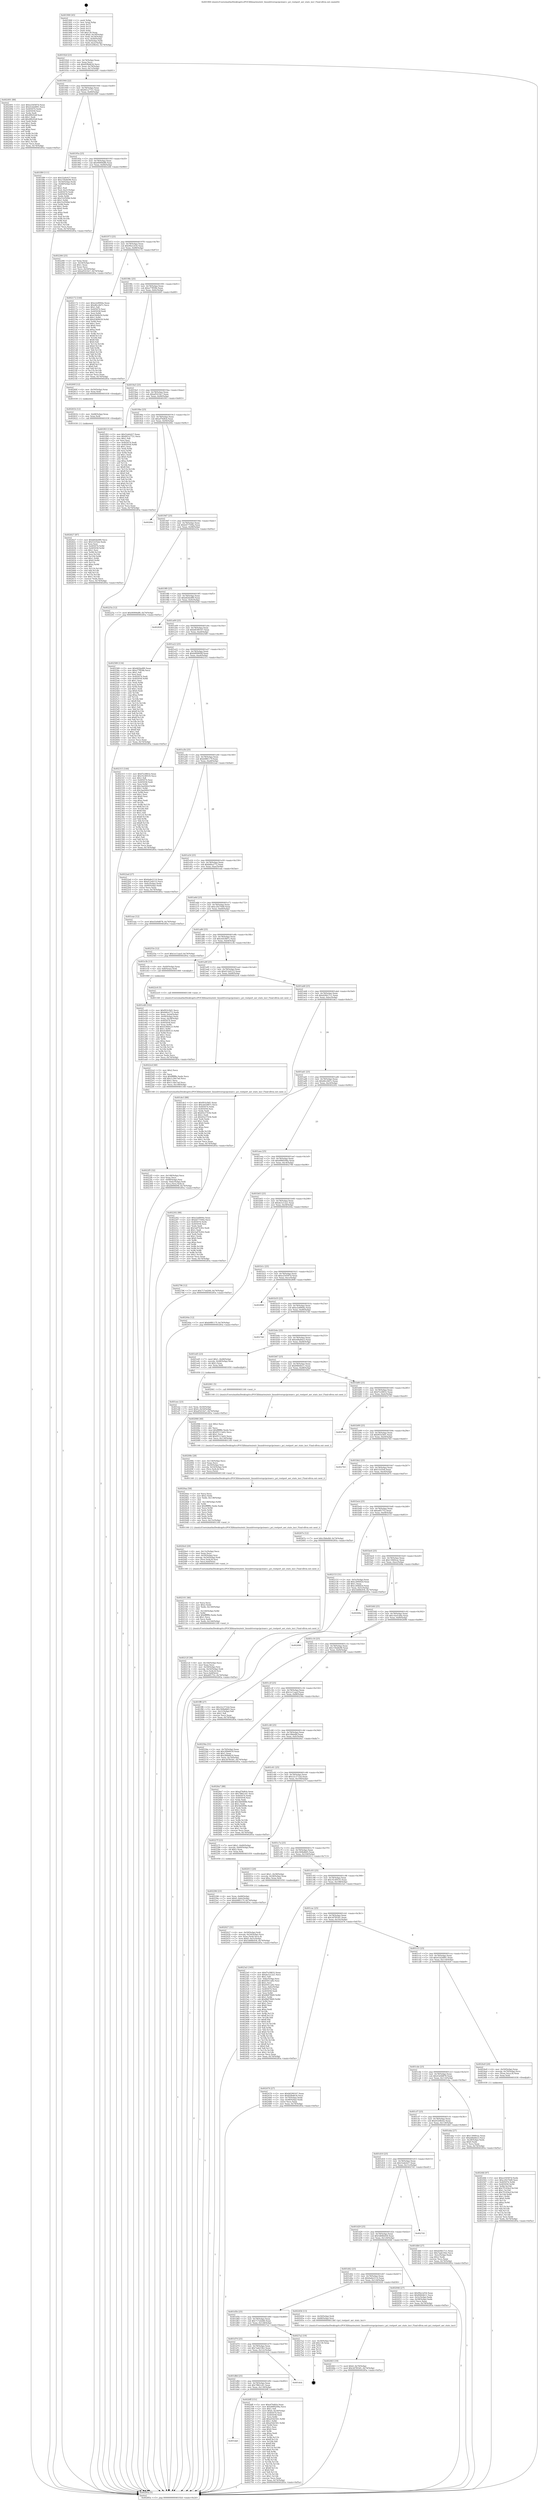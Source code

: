 digraph "0x401900" {
  label = "0x401900 (/mnt/c/Users/mathe/Desktop/tcc/POCII/binaries/extr_linuxdriverspcipcieaer.c_pci_rootport_aer_stats_incr_Final-ollvm.out::main(0))"
  labelloc = "t"
  node[shape=record]

  Entry [label="",width=0.3,height=0.3,shape=circle,fillcolor=black,style=filled]
  "0x40192d" [label="{
     0x40192d [23]\l
     | [instrs]\l
     &nbsp;&nbsp;0x40192d \<+3\>: mov -0x74(%rbp),%eax\l
     &nbsp;&nbsp;0x401930 \<+2\>: mov %eax,%ecx\l
     &nbsp;&nbsp;0x401932 \<+6\>: sub $0x82fbd634,%ecx\l
     &nbsp;&nbsp;0x401938 \<+3\>: mov %eax,-0x78(%rbp)\l
     &nbsp;&nbsp;0x40193b \<+3\>: mov %ecx,-0x7c(%rbp)\l
     &nbsp;&nbsp;0x40193e \<+6\>: je 0000000000402491 \<main+0xb91\>\l
  }"]
  "0x402491" [label="{
     0x402491 [88]\l
     | [instrs]\l
     &nbsp;&nbsp;0x402491 \<+5\>: mov $0xe250587d,%eax\l
     &nbsp;&nbsp;0x402496 \<+5\>: mov $0x41d2d991,%ecx\l
     &nbsp;&nbsp;0x40249b \<+7\>: mov 0x405074,%edx\l
     &nbsp;&nbsp;0x4024a2 \<+7\>: mov 0x405058,%esi\l
     &nbsp;&nbsp;0x4024a9 \<+2\>: mov %edx,%edi\l
     &nbsp;&nbsp;0x4024ab \<+6\>: sub $0x4f82f2df,%edi\l
     &nbsp;&nbsp;0x4024b1 \<+3\>: sub $0x1,%edi\l
     &nbsp;&nbsp;0x4024b4 \<+6\>: add $0x4f82f2df,%edi\l
     &nbsp;&nbsp;0x4024ba \<+3\>: imul %edi,%edx\l
     &nbsp;&nbsp;0x4024bd \<+3\>: and $0x1,%edx\l
     &nbsp;&nbsp;0x4024c0 \<+3\>: cmp $0x0,%edx\l
     &nbsp;&nbsp;0x4024c3 \<+4\>: sete %r8b\l
     &nbsp;&nbsp;0x4024c7 \<+3\>: cmp $0xa,%esi\l
     &nbsp;&nbsp;0x4024ca \<+4\>: setl %r9b\l
     &nbsp;&nbsp;0x4024ce \<+3\>: mov %r8b,%r10b\l
     &nbsp;&nbsp;0x4024d1 \<+3\>: and %r9b,%r10b\l
     &nbsp;&nbsp;0x4024d4 \<+3\>: xor %r9b,%r8b\l
     &nbsp;&nbsp;0x4024d7 \<+3\>: or %r8b,%r10b\l
     &nbsp;&nbsp;0x4024da \<+4\>: test $0x1,%r10b\l
     &nbsp;&nbsp;0x4024de \<+3\>: cmovne %ecx,%eax\l
     &nbsp;&nbsp;0x4024e1 \<+3\>: mov %eax,-0x74(%rbp)\l
     &nbsp;&nbsp;0x4024e4 \<+5\>: jmp 000000000040285a \<main+0xf5a\>\l
  }"]
  "0x401944" [label="{
     0x401944 [22]\l
     | [instrs]\l
     &nbsp;&nbsp;0x401944 \<+5\>: jmp 0000000000401949 \<main+0x49\>\l
     &nbsp;&nbsp;0x401949 \<+3\>: mov -0x78(%rbp),%eax\l
     &nbsp;&nbsp;0x40194c \<+5\>: sub $0x841a7721,%eax\l
     &nbsp;&nbsp;0x401951 \<+3\>: mov %eax,-0x80(%rbp)\l
     &nbsp;&nbsp;0x401954 \<+6\>: je 0000000000401f89 \<main+0x689\>\l
  }"]
  Exit [label="",width=0.3,height=0.3,shape=circle,fillcolor=black,style=filled,peripheries=2]
  "0x401f89" [label="{
     0x401f89 [111]\l
     | [instrs]\l
     &nbsp;&nbsp;0x401f89 \<+5\>: mov $0x52afe427,%eax\l
     &nbsp;&nbsp;0x401f8e \<+5\>: mov $0x159a8e98,%ecx\l
     &nbsp;&nbsp;0x401f93 \<+3\>: mov -0x54(%rbp),%edx\l
     &nbsp;&nbsp;0x401f96 \<+3\>: cmp -0x48(%rbp),%edx\l
     &nbsp;&nbsp;0x401f99 \<+4\>: setl %sil\l
     &nbsp;&nbsp;0x401f9d \<+4\>: and $0x1,%sil\l
     &nbsp;&nbsp;0x401fa1 \<+4\>: mov %sil,-0x21(%rbp)\l
     &nbsp;&nbsp;0x401fa5 \<+7\>: mov 0x405074,%edx\l
     &nbsp;&nbsp;0x401fac \<+7\>: mov 0x405058,%edi\l
     &nbsp;&nbsp;0x401fb3 \<+3\>: mov %edx,%r8d\l
     &nbsp;&nbsp;0x401fb6 \<+7\>: add $0x53cf509d,%r8d\l
     &nbsp;&nbsp;0x401fbd \<+4\>: sub $0x1,%r8d\l
     &nbsp;&nbsp;0x401fc1 \<+7\>: sub $0x53cf509d,%r8d\l
     &nbsp;&nbsp;0x401fc8 \<+4\>: imul %r8d,%edx\l
     &nbsp;&nbsp;0x401fcc \<+3\>: and $0x1,%edx\l
     &nbsp;&nbsp;0x401fcf \<+3\>: cmp $0x0,%edx\l
     &nbsp;&nbsp;0x401fd2 \<+4\>: sete %sil\l
     &nbsp;&nbsp;0x401fd6 \<+3\>: cmp $0xa,%edi\l
     &nbsp;&nbsp;0x401fd9 \<+4\>: setl %r9b\l
     &nbsp;&nbsp;0x401fdd \<+3\>: mov %sil,%r10b\l
     &nbsp;&nbsp;0x401fe0 \<+3\>: and %r9b,%r10b\l
     &nbsp;&nbsp;0x401fe3 \<+3\>: xor %r9b,%sil\l
     &nbsp;&nbsp;0x401fe6 \<+3\>: or %sil,%r10b\l
     &nbsp;&nbsp;0x401fe9 \<+4\>: test $0x1,%r10b\l
     &nbsp;&nbsp;0x401fed \<+3\>: cmovne %ecx,%eax\l
     &nbsp;&nbsp;0x401ff0 \<+3\>: mov %eax,-0x74(%rbp)\l
     &nbsp;&nbsp;0x401ff3 \<+5\>: jmp 000000000040285a \<main+0xf5a\>\l
  }"]
  "0x40195a" [label="{
     0x40195a [25]\l
     | [instrs]\l
     &nbsp;&nbsp;0x40195a \<+5\>: jmp 000000000040195f \<main+0x5f\>\l
     &nbsp;&nbsp;0x40195f \<+3\>: mov -0x78(%rbp),%eax\l
     &nbsp;&nbsp;0x401962 \<+5\>: sub $0x90994df6,%eax\l
     &nbsp;&nbsp;0x401967 \<+6\>: mov %eax,-0x84(%rbp)\l
     &nbsp;&nbsp;0x40196d \<+6\>: je 0000000000402266 \<main+0x966\>\l
  }"]
  "0x401da6" [label="{
     0x401da6\l
  }", style=dashed]
  "0x402266" [label="{
     0x402266 [25]\l
     | [instrs]\l
     &nbsp;&nbsp;0x402266 \<+2\>: xor %eax,%eax\l
     &nbsp;&nbsp;0x402268 \<+3\>: mov -0x54(%rbp),%ecx\l
     &nbsp;&nbsp;0x40226b \<+3\>: sub $0x1,%eax\l
     &nbsp;&nbsp;0x40226e \<+2\>: sub %eax,%ecx\l
     &nbsp;&nbsp;0x402270 \<+3\>: mov %ecx,-0x54(%rbp)\l
     &nbsp;&nbsp;0x402273 \<+7\>: movl $0xaf5410e7,-0x74(%rbp)\l
     &nbsp;&nbsp;0x40227a \<+5\>: jmp 000000000040285a \<main+0xf5a\>\l
  }"]
  "0x401973" [label="{
     0x401973 [25]\l
     | [instrs]\l
     &nbsp;&nbsp;0x401973 \<+5\>: jmp 0000000000401978 \<main+0x78\>\l
     &nbsp;&nbsp;0x401978 \<+3\>: mov -0x78(%rbp),%eax\l
     &nbsp;&nbsp;0x40197b \<+5\>: sub $0x99a1ef34,%eax\l
     &nbsp;&nbsp;0x401980 \<+6\>: mov %eax,-0x88(%rbp)\l
     &nbsp;&nbsp;0x401986 \<+6\>: je 0000000000402172 \<main+0x872\>\l
  }"]
  "0x4026ff" [label="{
     0x4026ff [151]\l
     | [instrs]\l
     &nbsp;&nbsp;0x4026ff \<+5\>: mov $0xaf76dfcb,%eax\l
     &nbsp;&nbsp;0x402704 \<+5\>: mov $0xd989208a,%ecx\l
     &nbsp;&nbsp;0x402709 \<+2\>: mov $0x1,%dl\l
     &nbsp;&nbsp;0x40270b \<+7\>: movl $0x0,-0x30(%rbp)\l
     &nbsp;&nbsp;0x402712 \<+7\>: mov 0x405074,%esi\l
     &nbsp;&nbsp;0x402719 \<+7\>: mov 0x405058,%edi\l
     &nbsp;&nbsp;0x402720 \<+3\>: mov %esi,%r8d\l
     &nbsp;&nbsp;0x402723 \<+7\>: add $0xef3d2561,%r8d\l
     &nbsp;&nbsp;0x40272a \<+4\>: sub $0x1,%r8d\l
     &nbsp;&nbsp;0x40272e \<+7\>: sub $0xef3d2561,%r8d\l
     &nbsp;&nbsp;0x402735 \<+4\>: imul %r8d,%esi\l
     &nbsp;&nbsp;0x402739 \<+3\>: and $0x1,%esi\l
     &nbsp;&nbsp;0x40273c \<+3\>: cmp $0x0,%esi\l
     &nbsp;&nbsp;0x40273f \<+4\>: sete %r9b\l
     &nbsp;&nbsp;0x402743 \<+3\>: cmp $0xa,%edi\l
     &nbsp;&nbsp;0x402746 \<+4\>: setl %r10b\l
     &nbsp;&nbsp;0x40274a \<+3\>: mov %r9b,%r11b\l
     &nbsp;&nbsp;0x40274d \<+4\>: xor $0xff,%r11b\l
     &nbsp;&nbsp;0x402751 \<+3\>: mov %r10b,%bl\l
     &nbsp;&nbsp;0x402754 \<+3\>: xor $0xff,%bl\l
     &nbsp;&nbsp;0x402757 \<+3\>: xor $0x0,%dl\l
     &nbsp;&nbsp;0x40275a \<+3\>: mov %r11b,%r14b\l
     &nbsp;&nbsp;0x40275d \<+4\>: and $0x0,%r14b\l
     &nbsp;&nbsp;0x402761 \<+3\>: and %dl,%r9b\l
     &nbsp;&nbsp;0x402764 \<+3\>: mov %bl,%r15b\l
     &nbsp;&nbsp;0x402767 \<+4\>: and $0x0,%r15b\l
     &nbsp;&nbsp;0x40276b \<+3\>: and %dl,%r10b\l
     &nbsp;&nbsp;0x40276e \<+3\>: or %r9b,%r14b\l
     &nbsp;&nbsp;0x402771 \<+3\>: or %r10b,%r15b\l
     &nbsp;&nbsp;0x402774 \<+3\>: xor %r15b,%r14b\l
     &nbsp;&nbsp;0x402777 \<+3\>: or %bl,%r11b\l
     &nbsp;&nbsp;0x40277a \<+4\>: xor $0xff,%r11b\l
     &nbsp;&nbsp;0x40277e \<+3\>: or $0x0,%dl\l
     &nbsp;&nbsp;0x402781 \<+3\>: and %dl,%r11b\l
     &nbsp;&nbsp;0x402784 \<+3\>: or %r11b,%r14b\l
     &nbsp;&nbsp;0x402787 \<+4\>: test $0x1,%r14b\l
     &nbsp;&nbsp;0x40278b \<+3\>: cmovne %ecx,%eax\l
     &nbsp;&nbsp;0x40278e \<+3\>: mov %eax,-0x74(%rbp)\l
     &nbsp;&nbsp;0x402791 \<+5\>: jmp 000000000040285a \<main+0xf5a\>\l
  }"]
  "0x402172" [label="{
     0x402172 [144]\l
     | [instrs]\l
     &nbsp;&nbsp;0x402172 \<+5\>: mov $0xe2e8904a,%eax\l
     &nbsp;&nbsp;0x402177 \<+5\>: mov $0xd6cc8d7c,%ecx\l
     &nbsp;&nbsp;0x40217c \<+2\>: mov $0x1,%dl\l
     &nbsp;&nbsp;0x40217e \<+7\>: mov 0x405074,%esi\l
     &nbsp;&nbsp;0x402185 \<+7\>: mov 0x405058,%edi\l
     &nbsp;&nbsp;0x40218c \<+3\>: mov %esi,%r8d\l
     &nbsp;&nbsp;0x40218f \<+7\>: sub $0x4360fe59,%r8d\l
     &nbsp;&nbsp;0x402196 \<+4\>: sub $0x1,%r8d\l
     &nbsp;&nbsp;0x40219a \<+7\>: add $0x4360fe59,%r8d\l
     &nbsp;&nbsp;0x4021a1 \<+4\>: imul %r8d,%esi\l
     &nbsp;&nbsp;0x4021a5 \<+3\>: and $0x1,%esi\l
     &nbsp;&nbsp;0x4021a8 \<+3\>: cmp $0x0,%esi\l
     &nbsp;&nbsp;0x4021ab \<+4\>: sete %r9b\l
     &nbsp;&nbsp;0x4021af \<+3\>: cmp $0xa,%edi\l
     &nbsp;&nbsp;0x4021b2 \<+4\>: setl %r10b\l
     &nbsp;&nbsp;0x4021b6 \<+3\>: mov %r9b,%r11b\l
     &nbsp;&nbsp;0x4021b9 \<+4\>: xor $0xff,%r11b\l
     &nbsp;&nbsp;0x4021bd \<+3\>: mov %r10b,%bl\l
     &nbsp;&nbsp;0x4021c0 \<+3\>: xor $0xff,%bl\l
     &nbsp;&nbsp;0x4021c3 \<+3\>: xor $0x0,%dl\l
     &nbsp;&nbsp;0x4021c6 \<+3\>: mov %r11b,%r14b\l
     &nbsp;&nbsp;0x4021c9 \<+4\>: and $0x0,%r14b\l
     &nbsp;&nbsp;0x4021cd \<+3\>: and %dl,%r9b\l
     &nbsp;&nbsp;0x4021d0 \<+3\>: mov %bl,%r15b\l
     &nbsp;&nbsp;0x4021d3 \<+4\>: and $0x0,%r15b\l
     &nbsp;&nbsp;0x4021d7 \<+3\>: and %dl,%r10b\l
     &nbsp;&nbsp;0x4021da \<+3\>: or %r9b,%r14b\l
     &nbsp;&nbsp;0x4021dd \<+3\>: or %r10b,%r15b\l
     &nbsp;&nbsp;0x4021e0 \<+3\>: xor %r15b,%r14b\l
     &nbsp;&nbsp;0x4021e3 \<+3\>: or %bl,%r11b\l
     &nbsp;&nbsp;0x4021e6 \<+4\>: xor $0xff,%r11b\l
     &nbsp;&nbsp;0x4021ea \<+3\>: or $0x0,%dl\l
     &nbsp;&nbsp;0x4021ed \<+3\>: and %dl,%r11b\l
     &nbsp;&nbsp;0x4021f0 \<+3\>: or %r11b,%r14b\l
     &nbsp;&nbsp;0x4021f3 \<+4\>: test $0x1,%r14b\l
     &nbsp;&nbsp;0x4021f7 \<+3\>: cmovne %ecx,%eax\l
     &nbsp;&nbsp;0x4021fa \<+3\>: mov %eax,-0x74(%rbp)\l
     &nbsp;&nbsp;0x4021fd \<+5\>: jmp 000000000040285a \<main+0xf5a\>\l
  }"]
  "0x40198c" [label="{
     0x40198c [25]\l
     | [instrs]\l
     &nbsp;&nbsp;0x40198c \<+5\>: jmp 0000000000401991 \<main+0x91\>\l
     &nbsp;&nbsp;0x401991 \<+3\>: mov -0x78(%rbp),%eax\l
     &nbsp;&nbsp;0x401994 \<+5\>: sub $0xa77ff39b,%eax\l
     &nbsp;&nbsp;0x401999 \<+6\>: mov %eax,-0x8c(%rbp)\l
     &nbsp;&nbsp;0x40199f \<+6\>: je 000000000040260f \<main+0xd0f\>\l
  }"]
  "0x401d8d" [label="{
     0x401d8d [25]\l
     | [instrs]\l
     &nbsp;&nbsp;0x401d8d \<+5\>: jmp 0000000000401d92 \<main+0x492\>\l
     &nbsp;&nbsp;0x401d92 \<+3\>: mov -0x78(%rbp),%eax\l
     &nbsp;&nbsp;0x401d95 \<+5\>: sub $0x7f861c61,%eax\l
     &nbsp;&nbsp;0x401d9a \<+6\>: mov %eax,-0x130(%rbp)\l
     &nbsp;&nbsp;0x401da0 \<+6\>: je 00000000004026ff \<main+0xdff\>\l
  }"]
  "0x40260f" [label="{
     0x40260f [12]\l
     | [instrs]\l
     &nbsp;&nbsp;0x40260f \<+4\>: mov -0x50(%rbp),%rax\l
     &nbsp;&nbsp;0x402613 \<+3\>: mov %rax,%rdi\l
     &nbsp;&nbsp;0x402616 \<+5\>: call 0000000000401030 \<free@plt\>\l
     | [calls]\l
     &nbsp;&nbsp;0x401030 \{1\} (unknown)\l
  }"]
  "0x4019a5" [label="{
     0x4019a5 [25]\l
     | [instrs]\l
     &nbsp;&nbsp;0x4019a5 \<+5\>: jmp 00000000004019aa \<main+0xaa\>\l
     &nbsp;&nbsp;0x4019aa \<+3\>: mov -0x78(%rbp),%eax\l
     &nbsp;&nbsp;0x4019ad \<+5\>: sub $0xaf5410e7,%eax\l
     &nbsp;&nbsp;0x4019b2 \<+6\>: mov %eax,-0x90(%rbp)\l
     &nbsp;&nbsp;0x4019b8 \<+6\>: je 0000000000401f03 \<main+0x603\>\l
  }"]
  "0x401dcb" [label="{
     0x401dcb\l
  }", style=dashed]
  "0x401f03" [label="{
     0x401f03 [134]\l
     | [instrs]\l
     &nbsp;&nbsp;0x401f03 \<+5\>: mov $0x52afe427,%eax\l
     &nbsp;&nbsp;0x401f08 \<+5\>: mov $0x841a7721,%ecx\l
     &nbsp;&nbsp;0x401f0d \<+2\>: mov $0x1,%dl\l
     &nbsp;&nbsp;0x401f0f \<+2\>: xor %esi,%esi\l
     &nbsp;&nbsp;0x401f11 \<+7\>: mov 0x405074,%edi\l
     &nbsp;&nbsp;0x401f18 \<+8\>: mov 0x405058,%r8d\l
     &nbsp;&nbsp;0x401f20 \<+3\>: sub $0x1,%esi\l
     &nbsp;&nbsp;0x401f23 \<+3\>: mov %edi,%r9d\l
     &nbsp;&nbsp;0x401f26 \<+3\>: add %esi,%r9d\l
     &nbsp;&nbsp;0x401f29 \<+4\>: imul %r9d,%edi\l
     &nbsp;&nbsp;0x401f2d \<+3\>: and $0x1,%edi\l
     &nbsp;&nbsp;0x401f30 \<+3\>: cmp $0x0,%edi\l
     &nbsp;&nbsp;0x401f33 \<+4\>: sete %r10b\l
     &nbsp;&nbsp;0x401f37 \<+4\>: cmp $0xa,%r8d\l
     &nbsp;&nbsp;0x401f3b \<+4\>: setl %r11b\l
     &nbsp;&nbsp;0x401f3f \<+3\>: mov %r10b,%bl\l
     &nbsp;&nbsp;0x401f42 \<+3\>: xor $0xff,%bl\l
     &nbsp;&nbsp;0x401f45 \<+3\>: mov %r11b,%r14b\l
     &nbsp;&nbsp;0x401f48 \<+4\>: xor $0xff,%r14b\l
     &nbsp;&nbsp;0x401f4c \<+3\>: xor $0x0,%dl\l
     &nbsp;&nbsp;0x401f4f \<+3\>: mov %bl,%r15b\l
     &nbsp;&nbsp;0x401f52 \<+4\>: and $0x0,%r15b\l
     &nbsp;&nbsp;0x401f56 \<+3\>: and %dl,%r10b\l
     &nbsp;&nbsp;0x401f59 \<+3\>: mov %r14b,%r12b\l
     &nbsp;&nbsp;0x401f5c \<+4\>: and $0x0,%r12b\l
     &nbsp;&nbsp;0x401f60 \<+3\>: and %dl,%r11b\l
     &nbsp;&nbsp;0x401f63 \<+3\>: or %r10b,%r15b\l
     &nbsp;&nbsp;0x401f66 \<+3\>: or %r11b,%r12b\l
     &nbsp;&nbsp;0x401f69 \<+3\>: xor %r12b,%r15b\l
     &nbsp;&nbsp;0x401f6c \<+3\>: or %r14b,%bl\l
     &nbsp;&nbsp;0x401f6f \<+3\>: xor $0xff,%bl\l
     &nbsp;&nbsp;0x401f72 \<+3\>: or $0x0,%dl\l
     &nbsp;&nbsp;0x401f75 \<+2\>: and %dl,%bl\l
     &nbsp;&nbsp;0x401f77 \<+3\>: or %bl,%r15b\l
     &nbsp;&nbsp;0x401f7a \<+4\>: test $0x1,%r15b\l
     &nbsp;&nbsp;0x401f7e \<+3\>: cmovne %ecx,%eax\l
     &nbsp;&nbsp;0x401f81 \<+3\>: mov %eax,-0x74(%rbp)\l
     &nbsp;&nbsp;0x401f84 \<+5\>: jmp 000000000040285a \<main+0xf5a\>\l
  }"]
  "0x4019be" [label="{
     0x4019be [25]\l
     | [instrs]\l
     &nbsp;&nbsp;0x4019be \<+5\>: jmp 00000000004019c3 \<main+0xc3\>\l
     &nbsp;&nbsp;0x4019c3 \<+3\>: mov -0x78(%rbp),%eax\l
     &nbsp;&nbsp;0x4019c6 \<+5\>: sub $0xaf76dfcb,%eax\l
     &nbsp;&nbsp;0x4019cb \<+6\>: mov %eax,-0x94(%rbp)\l
     &nbsp;&nbsp;0x4019d1 \<+6\>: je 000000000040284c \<main+0xf4c\>\l
  }"]
  "0x401d74" [label="{
     0x401d74 [25]\l
     | [instrs]\l
     &nbsp;&nbsp;0x401d74 \<+5\>: jmp 0000000000401d79 \<main+0x479\>\l
     &nbsp;&nbsp;0x401d79 \<+3\>: mov -0x78(%rbp),%eax\l
     &nbsp;&nbsp;0x401d7c \<+5\>: sub $0x7aab33b2,%eax\l
     &nbsp;&nbsp;0x401d81 \<+6\>: mov %eax,-0x12c(%rbp)\l
     &nbsp;&nbsp;0x401d87 \<+6\>: je 0000000000401dcb \<main+0x4cb\>\l
  }"]
  "0x40284c" [label="{
     0x40284c\l
  }", style=dashed]
  "0x4019d7" [label="{
     0x4019d7 [25]\l
     | [instrs]\l
     &nbsp;&nbsp;0x4019d7 \<+5\>: jmp 00000000004019dc \<main+0xdc\>\l
     &nbsp;&nbsp;0x4019dc \<+3\>: mov -0x78(%rbp),%eax\l
     &nbsp;&nbsp;0x4019df \<+5\>: sub $0xb477594a,%eax\l
     &nbsp;&nbsp;0x4019e4 \<+6\>: mov %eax,-0x98(%rbp)\l
     &nbsp;&nbsp;0x4019ea \<+6\>: je 000000000040225a \<main+0x95a\>\l
  }"]
  "0x4027a2" [label="{
     0x4027a2 [19]\l
     | [instrs]\l
     &nbsp;&nbsp;0x4027a2 \<+3\>: mov -0x30(%rbp),%eax\l
     &nbsp;&nbsp;0x4027a5 \<+7\>: add $0x130,%rsp\l
     &nbsp;&nbsp;0x4027ac \<+1\>: pop %rbx\l
     &nbsp;&nbsp;0x4027ad \<+2\>: pop %r12\l
     &nbsp;&nbsp;0x4027af \<+2\>: pop %r14\l
     &nbsp;&nbsp;0x4027b1 \<+2\>: pop %r15\l
     &nbsp;&nbsp;0x4027b3 \<+1\>: pop %rbp\l
     &nbsp;&nbsp;0x4027b4 \<+1\>: ret\l
  }"]
  "0x40225a" [label="{
     0x40225a [12]\l
     | [instrs]\l
     &nbsp;&nbsp;0x40225a \<+7\>: movl $0x90994df6,-0x74(%rbp)\l
     &nbsp;&nbsp;0x402261 \<+5\>: jmp 000000000040285a \<main+0xf5a\>\l
  }"]
  "0x4019f0" [label="{
     0x4019f0 [25]\l
     | [instrs]\l
     &nbsp;&nbsp;0x4019f0 \<+5\>: jmp 00000000004019f5 \<main+0xf5\>\l
     &nbsp;&nbsp;0x4019f5 \<+3\>: mov -0x78(%rbp),%eax\l
     &nbsp;&nbsp;0x4019f8 \<+5\>: sub $0xb82be8f0,%eax\l
     &nbsp;&nbsp;0x4019fd \<+6\>: mov %eax,-0x9c(%rbp)\l
     &nbsp;&nbsp;0x401a03 \<+6\>: je 0000000000402828 \<main+0xf28\>\l
  }"]
  "0x402627" [label="{
     0x402627 [87]\l
     | [instrs]\l
     &nbsp;&nbsp;0x402627 \<+5\>: mov $0xb82be8f0,%ecx\l
     &nbsp;&nbsp;0x40262c \<+5\>: mov $0x53cf3eb,%edx\l
     &nbsp;&nbsp;0x402631 \<+2\>: xor %esi,%esi\l
     &nbsp;&nbsp;0x402633 \<+8\>: mov 0x405074,%r8d\l
     &nbsp;&nbsp;0x40263b \<+8\>: mov 0x405058,%r9d\l
     &nbsp;&nbsp;0x402643 \<+3\>: sub $0x1,%esi\l
     &nbsp;&nbsp;0x402646 \<+3\>: mov %r8d,%r10d\l
     &nbsp;&nbsp;0x402649 \<+3\>: add %esi,%r10d\l
     &nbsp;&nbsp;0x40264c \<+4\>: imul %r10d,%r8d\l
     &nbsp;&nbsp;0x402650 \<+4\>: and $0x1,%r8d\l
     &nbsp;&nbsp;0x402654 \<+4\>: cmp $0x0,%r8d\l
     &nbsp;&nbsp;0x402658 \<+4\>: sete %r11b\l
     &nbsp;&nbsp;0x40265c \<+4\>: cmp $0xa,%r9d\l
     &nbsp;&nbsp;0x402660 \<+3\>: setl %bl\l
     &nbsp;&nbsp;0x402663 \<+3\>: mov %r11b,%r14b\l
     &nbsp;&nbsp;0x402666 \<+3\>: and %bl,%r14b\l
     &nbsp;&nbsp;0x402669 \<+3\>: xor %bl,%r11b\l
     &nbsp;&nbsp;0x40266c \<+3\>: or %r11b,%r14b\l
     &nbsp;&nbsp;0x40266f \<+4\>: test $0x1,%r14b\l
     &nbsp;&nbsp;0x402673 \<+3\>: cmovne %edx,%ecx\l
     &nbsp;&nbsp;0x402676 \<+3\>: mov %ecx,-0x74(%rbp)\l
     &nbsp;&nbsp;0x402679 \<+5\>: jmp 000000000040285a \<main+0xf5a\>\l
  }"]
  "0x402828" [label="{
     0x402828\l
  }", style=dashed]
  "0x401a09" [label="{
     0x401a09 [25]\l
     | [instrs]\l
     &nbsp;&nbsp;0x401a09 \<+5\>: jmp 0000000000401a0e \<main+0x10e\>\l
     &nbsp;&nbsp;0x401a0e \<+3\>: mov -0x78(%rbp),%eax\l
     &nbsp;&nbsp;0x401a11 \<+5\>: sub $0xb8390167,%eax\l
     &nbsp;&nbsp;0x401a16 \<+6\>: mov %eax,-0xa0(%rbp)\l
     &nbsp;&nbsp;0x401a1c \<+6\>: je 0000000000402589 \<main+0xc89\>\l
  }"]
  "0x40261b" [label="{
     0x40261b [12]\l
     | [instrs]\l
     &nbsp;&nbsp;0x40261b \<+4\>: mov -0x68(%rbp),%rax\l
     &nbsp;&nbsp;0x40261f \<+3\>: mov %rax,%rdi\l
     &nbsp;&nbsp;0x402622 \<+5\>: call 0000000000401030 \<free@plt\>\l
     | [calls]\l
     &nbsp;&nbsp;0x401030 \{1\} (unknown)\l
  }"]
  "0x402589" [label="{
     0x402589 [134]\l
     | [instrs]\l
     &nbsp;&nbsp;0x402589 \<+5\>: mov $0xb82be8f0,%eax\l
     &nbsp;&nbsp;0x40258e \<+5\>: mov $0xa77ff39b,%ecx\l
     &nbsp;&nbsp;0x402593 \<+2\>: mov $0x1,%dl\l
     &nbsp;&nbsp;0x402595 \<+2\>: xor %esi,%esi\l
     &nbsp;&nbsp;0x402597 \<+7\>: mov 0x405074,%edi\l
     &nbsp;&nbsp;0x40259e \<+8\>: mov 0x405058,%r8d\l
     &nbsp;&nbsp;0x4025a6 \<+3\>: sub $0x1,%esi\l
     &nbsp;&nbsp;0x4025a9 \<+3\>: mov %edi,%r9d\l
     &nbsp;&nbsp;0x4025ac \<+3\>: add %esi,%r9d\l
     &nbsp;&nbsp;0x4025af \<+4\>: imul %r9d,%edi\l
     &nbsp;&nbsp;0x4025b3 \<+3\>: and $0x1,%edi\l
     &nbsp;&nbsp;0x4025b6 \<+3\>: cmp $0x0,%edi\l
     &nbsp;&nbsp;0x4025b9 \<+4\>: sete %r10b\l
     &nbsp;&nbsp;0x4025bd \<+4\>: cmp $0xa,%r8d\l
     &nbsp;&nbsp;0x4025c1 \<+4\>: setl %r11b\l
     &nbsp;&nbsp;0x4025c5 \<+3\>: mov %r10b,%bl\l
     &nbsp;&nbsp;0x4025c8 \<+3\>: xor $0xff,%bl\l
     &nbsp;&nbsp;0x4025cb \<+3\>: mov %r11b,%r14b\l
     &nbsp;&nbsp;0x4025ce \<+4\>: xor $0xff,%r14b\l
     &nbsp;&nbsp;0x4025d2 \<+3\>: xor $0x1,%dl\l
     &nbsp;&nbsp;0x4025d5 \<+3\>: mov %bl,%r15b\l
     &nbsp;&nbsp;0x4025d8 \<+4\>: and $0xff,%r15b\l
     &nbsp;&nbsp;0x4025dc \<+3\>: and %dl,%r10b\l
     &nbsp;&nbsp;0x4025df \<+3\>: mov %r14b,%r12b\l
     &nbsp;&nbsp;0x4025e2 \<+4\>: and $0xff,%r12b\l
     &nbsp;&nbsp;0x4025e6 \<+3\>: and %dl,%r11b\l
     &nbsp;&nbsp;0x4025e9 \<+3\>: or %r10b,%r15b\l
     &nbsp;&nbsp;0x4025ec \<+3\>: or %r11b,%r12b\l
     &nbsp;&nbsp;0x4025ef \<+3\>: xor %r12b,%r15b\l
     &nbsp;&nbsp;0x4025f2 \<+3\>: or %r14b,%bl\l
     &nbsp;&nbsp;0x4025f5 \<+3\>: xor $0xff,%bl\l
     &nbsp;&nbsp;0x4025f8 \<+3\>: or $0x1,%dl\l
     &nbsp;&nbsp;0x4025fb \<+2\>: and %dl,%bl\l
     &nbsp;&nbsp;0x4025fd \<+3\>: or %bl,%r15b\l
     &nbsp;&nbsp;0x402600 \<+4\>: test $0x1,%r15b\l
     &nbsp;&nbsp;0x402604 \<+3\>: cmovne %ecx,%eax\l
     &nbsp;&nbsp;0x402607 \<+3\>: mov %eax,-0x74(%rbp)\l
     &nbsp;&nbsp;0x40260a \<+5\>: jmp 000000000040285a \<main+0xf5a\>\l
  }"]
  "0x401a22" [label="{
     0x401a22 [25]\l
     | [instrs]\l
     &nbsp;&nbsp;0x401a22 \<+5\>: jmp 0000000000401a27 \<main+0x127\>\l
     &nbsp;&nbsp;0x401a27 \<+3\>: mov -0x78(%rbp),%eax\l
     &nbsp;&nbsp;0x401a2a \<+5\>: sub $0xb899609f,%eax\l
     &nbsp;&nbsp;0x401a2f \<+6\>: mov %eax,-0xa4(%rbp)\l
     &nbsp;&nbsp;0x401a35 \<+6\>: je 0000000000402315 \<main+0xa15\>\l
  }"]
  "0x4024fd" [label="{
     0x4024fd [97]\l
     | [instrs]\l
     &nbsp;&nbsp;0x4024fd \<+5\>: mov $0xe250587d,%edx\l
     &nbsp;&nbsp;0x402502 \<+5\>: mov $0xc29270d9,%esi\l
     &nbsp;&nbsp;0x402507 \<+8\>: mov 0x405074,%r8d\l
     &nbsp;&nbsp;0x40250f \<+8\>: mov 0x405058,%r9d\l
     &nbsp;&nbsp;0x402517 \<+3\>: mov %r8d,%r10d\l
     &nbsp;&nbsp;0x40251a \<+7\>: add $0x7f145bcf,%r10d\l
     &nbsp;&nbsp;0x402521 \<+4\>: sub $0x1,%r10d\l
     &nbsp;&nbsp;0x402525 \<+7\>: sub $0x7f145bcf,%r10d\l
     &nbsp;&nbsp;0x40252c \<+4\>: imul %r10d,%r8d\l
     &nbsp;&nbsp;0x402530 \<+4\>: and $0x1,%r8d\l
     &nbsp;&nbsp;0x402534 \<+4\>: cmp $0x0,%r8d\l
     &nbsp;&nbsp;0x402538 \<+4\>: sete %r11b\l
     &nbsp;&nbsp;0x40253c \<+4\>: cmp $0xa,%r9d\l
     &nbsp;&nbsp;0x402540 \<+3\>: setl %bl\l
     &nbsp;&nbsp;0x402543 \<+3\>: mov %r11b,%r14b\l
     &nbsp;&nbsp;0x402546 \<+3\>: and %bl,%r14b\l
     &nbsp;&nbsp;0x402549 \<+3\>: xor %bl,%r11b\l
     &nbsp;&nbsp;0x40254c \<+3\>: or %r11b,%r14b\l
     &nbsp;&nbsp;0x40254f \<+4\>: test $0x1,%r14b\l
     &nbsp;&nbsp;0x402553 \<+3\>: cmovne %esi,%edx\l
     &nbsp;&nbsp;0x402556 \<+3\>: mov %edx,-0x74(%rbp)\l
     &nbsp;&nbsp;0x402559 \<+5\>: jmp 000000000040285a \<main+0xf5a\>\l
  }"]
  "0x402315" [label="{
     0x402315 [144]\l
     | [instrs]\l
     &nbsp;&nbsp;0x402315 \<+5\>: mov $0xf7e28832,%eax\l
     &nbsp;&nbsp;0x40231a \<+5\>: mov $0x35c49535,%ecx\l
     &nbsp;&nbsp;0x40231f \<+2\>: mov $0x1,%dl\l
     &nbsp;&nbsp;0x402321 \<+7\>: mov 0x405074,%esi\l
     &nbsp;&nbsp;0x402328 \<+7\>: mov 0x405058,%edi\l
     &nbsp;&nbsp;0x40232f \<+3\>: mov %esi,%r8d\l
     &nbsp;&nbsp;0x402332 \<+7\>: add $0x3ae040cf,%r8d\l
     &nbsp;&nbsp;0x402339 \<+4\>: sub $0x1,%r8d\l
     &nbsp;&nbsp;0x40233d \<+7\>: sub $0x3ae040cf,%r8d\l
     &nbsp;&nbsp;0x402344 \<+4\>: imul %r8d,%esi\l
     &nbsp;&nbsp;0x402348 \<+3\>: and $0x1,%esi\l
     &nbsp;&nbsp;0x40234b \<+3\>: cmp $0x0,%esi\l
     &nbsp;&nbsp;0x40234e \<+4\>: sete %r9b\l
     &nbsp;&nbsp;0x402352 \<+3\>: cmp $0xa,%edi\l
     &nbsp;&nbsp;0x402355 \<+4\>: setl %r10b\l
     &nbsp;&nbsp;0x402359 \<+3\>: mov %r9b,%r11b\l
     &nbsp;&nbsp;0x40235c \<+4\>: xor $0xff,%r11b\l
     &nbsp;&nbsp;0x402360 \<+3\>: mov %r10b,%bl\l
     &nbsp;&nbsp;0x402363 \<+3\>: xor $0xff,%bl\l
     &nbsp;&nbsp;0x402366 \<+3\>: xor $0x1,%dl\l
     &nbsp;&nbsp;0x402369 \<+3\>: mov %r11b,%r14b\l
     &nbsp;&nbsp;0x40236c \<+4\>: and $0xff,%r14b\l
     &nbsp;&nbsp;0x402370 \<+3\>: and %dl,%r9b\l
     &nbsp;&nbsp;0x402373 \<+3\>: mov %bl,%r15b\l
     &nbsp;&nbsp;0x402376 \<+4\>: and $0xff,%r15b\l
     &nbsp;&nbsp;0x40237a \<+3\>: and %dl,%r10b\l
     &nbsp;&nbsp;0x40237d \<+3\>: or %r9b,%r14b\l
     &nbsp;&nbsp;0x402380 \<+3\>: or %r10b,%r15b\l
     &nbsp;&nbsp;0x402383 \<+3\>: xor %r15b,%r14b\l
     &nbsp;&nbsp;0x402386 \<+3\>: or %bl,%r11b\l
     &nbsp;&nbsp;0x402389 \<+4\>: xor $0xff,%r11b\l
     &nbsp;&nbsp;0x40238d \<+3\>: or $0x1,%dl\l
     &nbsp;&nbsp;0x402390 \<+3\>: and %dl,%r11b\l
     &nbsp;&nbsp;0x402393 \<+3\>: or %r11b,%r14b\l
     &nbsp;&nbsp;0x402396 \<+4\>: test $0x1,%r14b\l
     &nbsp;&nbsp;0x40239a \<+3\>: cmovne %ecx,%eax\l
     &nbsp;&nbsp;0x40239d \<+3\>: mov %eax,-0x74(%rbp)\l
     &nbsp;&nbsp;0x4023a0 \<+5\>: jmp 000000000040285a \<main+0xf5a\>\l
  }"]
  "0x401a3b" [label="{
     0x401a3b [25]\l
     | [instrs]\l
     &nbsp;&nbsp;0x401a3b \<+5\>: jmp 0000000000401a40 \<main+0x140\>\l
     &nbsp;&nbsp;0x401a40 \<+3\>: mov -0x78(%rbp),%eax\l
     &nbsp;&nbsp;0x401a43 \<+5\>: sub $0xb9f8117f,%eax\l
     &nbsp;&nbsp;0x401a48 \<+6\>: mov %eax,-0xa8(%rbp)\l
     &nbsp;&nbsp;0x401a4e \<+6\>: je 00000000004022ad \<main+0x9ad\>\l
  }"]
  "0x402463" [label="{
     0x402463 [19]\l
     | [instrs]\l
     &nbsp;&nbsp;0x402463 \<+7\>: movl $0x0,-0x70(%rbp)\l
     &nbsp;&nbsp;0x40246a \<+7\>: movl $0x3d7f03d1,-0x74(%rbp)\l
     &nbsp;&nbsp;0x402471 \<+5\>: jmp 000000000040285a \<main+0xf5a\>\l
  }"]
  "0x4022ad" [label="{
     0x4022ad [27]\l
     | [instrs]\l
     &nbsp;&nbsp;0x4022ad \<+5\>: mov $0x6ade2114,%eax\l
     &nbsp;&nbsp;0x4022b2 \<+5\>: mov $0xd12e6153,%ecx\l
     &nbsp;&nbsp;0x4022b7 \<+3\>: mov -0x6c(%rbp),%edx\l
     &nbsp;&nbsp;0x4022ba \<+3\>: cmp -0x60(%rbp),%edx\l
     &nbsp;&nbsp;0x4022bd \<+3\>: cmovl %ecx,%eax\l
     &nbsp;&nbsp;0x4022c0 \<+3\>: mov %eax,-0x74(%rbp)\l
     &nbsp;&nbsp;0x4022c3 \<+5\>: jmp 000000000040285a \<main+0xf5a\>\l
  }"]
  "0x401a54" [label="{
     0x401a54 [25]\l
     | [instrs]\l
     &nbsp;&nbsp;0x401a54 \<+5\>: jmp 0000000000401a59 \<main+0x159\>\l
     &nbsp;&nbsp;0x401a59 \<+3\>: mov -0x78(%rbp),%eax\l
     &nbsp;&nbsp;0x401a5c \<+5\>: sub $0xbfdca772,%eax\l
     &nbsp;&nbsp;0x401a61 \<+6\>: mov %eax,-0xac(%rbp)\l
     &nbsp;&nbsp;0x401a67 \<+6\>: je 0000000000401eae \<main+0x5ae\>\l
  }"]
  "0x401d5b" [label="{
     0x401d5b [25]\l
     | [instrs]\l
     &nbsp;&nbsp;0x401d5b \<+5\>: jmp 0000000000401d60 \<main+0x460\>\l
     &nbsp;&nbsp;0x401d60 \<+3\>: mov -0x78(%rbp),%eax\l
     &nbsp;&nbsp;0x401d63 \<+5\>: sub $0x717ed266,%eax\l
     &nbsp;&nbsp;0x401d68 \<+6\>: mov %eax,-0x128(%rbp)\l
     &nbsp;&nbsp;0x401d6e \<+6\>: je 00000000004027a2 \<main+0xea2\>\l
  }"]
  "0x401eae" [label="{
     0x401eae [12]\l
     | [instrs]\l
     &nbsp;&nbsp;0x401eae \<+7\>: movl $0x43e9d878,-0x74(%rbp)\l
     &nbsp;&nbsp;0x401eb5 \<+5\>: jmp 000000000040285a \<main+0xf5a\>\l
  }"]
  "0x401a6d" [label="{
     0x401a6d [25]\l
     | [instrs]\l
     &nbsp;&nbsp;0x401a6d \<+5\>: jmp 0000000000401a72 \<main+0x172\>\l
     &nbsp;&nbsp;0x401a72 \<+3\>: mov -0x78(%rbp),%eax\l
     &nbsp;&nbsp;0x401a75 \<+5\>: sub $0xc29270d9,%eax\l
     &nbsp;&nbsp;0x401a7a \<+6\>: mov %eax,-0xb0(%rbp)\l
     &nbsp;&nbsp;0x401a80 \<+6\>: je 000000000040255e \<main+0xc5e\>\l
  }"]
  "0x402456" [label="{
     0x402456 [13]\l
     | [instrs]\l
     &nbsp;&nbsp;0x402456 \<+4\>: mov -0x50(%rbp),%rdi\l
     &nbsp;&nbsp;0x40245a \<+4\>: mov -0x68(%rbp),%rsi\l
     &nbsp;&nbsp;0x40245e \<+5\>: call 00000000004013b0 \<pci_rootport_aer_stats_incr\>\l
     | [calls]\l
     &nbsp;&nbsp;0x4013b0 \{1\} (/mnt/c/Users/mathe/Desktop/tcc/POCII/binaries/extr_linuxdriverspcipcieaer.c_pci_rootport_aer_stats_incr_Final-ollvm.out::pci_rootport_aer_stats_incr)\l
  }"]
  "0x40255e" [label="{
     0x40255e [12]\l
     | [instrs]\l
     &nbsp;&nbsp;0x40255e \<+7\>: movl $0x1e11aacf,-0x74(%rbp)\l
     &nbsp;&nbsp;0x402565 \<+5\>: jmp 000000000040285a \<main+0xf5a\>\l
  }"]
  "0x401a86" [label="{
     0x401a86 [25]\l
     | [instrs]\l
     &nbsp;&nbsp;0x401a86 \<+5\>: jmp 0000000000401a8b \<main+0x18b\>\l
     &nbsp;&nbsp;0x401a8b \<+3\>: mov -0x78(%rbp),%eax\l
     &nbsp;&nbsp;0x401a8e \<+5\>: sub $0xcb43687c,%eax\l
     &nbsp;&nbsp;0x401a93 \<+6\>: mov %eax,-0xb4(%rbp)\l
     &nbsp;&nbsp;0x401a99 \<+6\>: je 0000000000401e3b \<main+0x53b\>\l
  }"]
  "0x4022f5" [label="{
     0x4022f5 [32]\l
     | [instrs]\l
     &nbsp;&nbsp;0x4022f5 \<+6\>: mov -0x148(%rbp),%ecx\l
     &nbsp;&nbsp;0x4022fb \<+3\>: imul %eax,%ecx\l
     &nbsp;&nbsp;0x4022fe \<+4\>: mov -0x68(%rbp),%rsi\l
     &nbsp;&nbsp;0x402302 \<+4\>: movslq -0x6c(%rbp),%rdi\l
     &nbsp;&nbsp;0x402306 \<+3\>: mov %ecx,(%rsi,%rdi,4)\l
     &nbsp;&nbsp;0x402309 \<+7\>: movl $0xb899609f,-0x74(%rbp)\l
     &nbsp;&nbsp;0x402310 \<+5\>: jmp 000000000040285a \<main+0xf5a\>\l
  }"]
  "0x401e3b" [label="{
     0x401e3b [13]\l
     | [instrs]\l
     &nbsp;&nbsp;0x401e3b \<+4\>: mov -0x40(%rbp),%rax\l
     &nbsp;&nbsp;0x401e3f \<+4\>: mov 0x8(%rax),%rdi\l
     &nbsp;&nbsp;0x401e43 \<+5\>: call 0000000000401060 \<atoi@plt\>\l
     | [calls]\l
     &nbsp;&nbsp;0x401060 \{1\} (unknown)\l
  }"]
  "0x401a9f" [label="{
     0x401a9f [25]\l
     | [instrs]\l
     &nbsp;&nbsp;0x401a9f \<+5\>: jmp 0000000000401aa4 \<main+0x1a4\>\l
     &nbsp;&nbsp;0x401aa4 \<+3\>: mov -0x78(%rbp),%eax\l
     &nbsp;&nbsp;0x401aa7 \<+5\>: sub $0xd12e6153,%eax\l
     &nbsp;&nbsp;0x401aac \<+6\>: mov %eax,-0xb8(%rbp)\l
     &nbsp;&nbsp;0x401ab2 \<+6\>: je 00000000004022c8 \<main+0x9c8\>\l
  }"]
  "0x4022cd" [label="{
     0x4022cd [40]\l
     | [instrs]\l
     &nbsp;&nbsp;0x4022cd \<+5\>: mov $0x2,%ecx\l
     &nbsp;&nbsp;0x4022d2 \<+1\>: cltd\l
     &nbsp;&nbsp;0x4022d3 \<+2\>: idiv %ecx\l
     &nbsp;&nbsp;0x4022d5 \<+6\>: imul $0xfffffffe,%edx,%ecx\l
     &nbsp;&nbsp;0x4022db \<+6\>: add $0x1c3de7ad,%ecx\l
     &nbsp;&nbsp;0x4022e1 \<+3\>: add $0x1,%ecx\l
     &nbsp;&nbsp;0x4022e4 \<+6\>: sub $0x1c3de7ad,%ecx\l
     &nbsp;&nbsp;0x4022ea \<+6\>: mov %ecx,-0x148(%rbp)\l
     &nbsp;&nbsp;0x4022f0 \<+5\>: call 0000000000401160 \<next_i\>\l
     | [calls]\l
     &nbsp;&nbsp;0x401160 \{1\} (/mnt/c/Users/mathe/Desktop/tcc/POCII/binaries/extr_linuxdriverspcipcieaer.c_pci_rootport_aer_stats_incr_Final-ollvm.out::next_i)\l
  }"]
  "0x4022c8" [label="{
     0x4022c8 [5]\l
     | [instrs]\l
     &nbsp;&nbsp;0x4022c8 \<+5\>: call 0000000000401160 \<next_i\>\l
     | [calls]\l
     &nbsp;&nbsp;0x401160 \{1\} (/mnt/c/Users/mathe/Desktop/tcc/POCII/binaries/extr_linuxdriverspcipcieaer.c_pci_rootport_aer_stats_incr_Final-ollvm.out::next_i)\l
  }"]
  "0x401ab8" [label="{
     0x401ab8 [25]\l
     | [instrs]\l
     &nbsp;&nbsp;0x401ab8 \<+5\>: jmp 0000000000401abd \<main+0x1bd\>\l
     &nbsp;&nbsp;0x401abd \<+3\>: mov -0x78(%rbp),%eax\l
     &nbsp;&nbsp;0x401ac0 \<+5\>: sub $0xd26b17c1,%eax\l
     &nbsp;&nbsp;0x401ac5 \<+6\>: mov %eax,-0xbc(%rbp)\l
     &nbsp;&nbsp;0x401acb \<+6\>: je 0000000000401de3 \<main+0x4e3\>\l
  }"]
  "0x402296" [label="{
     0x402296 [23]\l
     | [instrs]\l
     &nbsp;&nbsp;0x402296 \<+4\>: mov %rax,-0x68(%rbp)\l
     &nbsp;&nbsp;0x40229a \<+7\>: movl $0x0,-0x6c(%rbp)\l
     &nbsp;&nbsp;0x4022a1 \<+7\>: movl $0xb9f8117f,-0x74(%rbp)\l
     &nbsp;&nbsp;0x4022a8 \<+5\>: jmp 000000000040285a \<main+0xf5a\>\l
  }"]
  "0x401de3" [label="{
     0x401de3 [88]\l
     | [instrs]\l
     &nbsp;&nbsp;0x401de3 \<+5\>: mov $0xf91b3bf1,%eax\l
     &nbsp;&nbsp;0x401de8 \<+5\>: mov $0xcb43687c,%ecx\l
     &nbsp;&nbsp;0x401ded \<+7\>: mov 0x405074,%edx\l
     &nbsp;&nbsp;0x401df4 \<+7\>: mov 0x405058,%esi\l
     &nbsp;&nbsp;0x401dfb \<+2\>: mov %edx,%edi\l
     &nbsp;&nbsp;0x401dfd \<+6\>: add $0x65e3743b,%edi\l
     &nbsp;&nbsp;0x401e03 \<+3\>: sub $0x1,%edi\l
     &nbsp;&nbsp;0x401e06 \<+6\>: sub $0x65e3743b,%edi\l
     &nbsp;&nbsp;0x401e0c \<+3\>: imul %edi,%edx\l
     &nbsp;&nbsp;0x401e0f \<+3\>: and $0x1,%edx\l
     &nbsp;&nbsp;0x401e12 \<+3\>: cmp $0x0,%edx\l
     &nbsp;&nbsp;0x401e15 \<+4\>: sete %r8b\l
     &nbsp;&nbsp;0x401e19 \<+3\>: cmp $0xa,%esi\l
     &nbsp;&nbsp;0x401e1c \<+4\>: setl %r9b\l
     &nbsp;&nbsp;0x401e20 \<+3\>: mov %r8b,%r10b\l
     &nbsp;&nbsp;0x401e23 \<+3\>: and %r9b,%r10b\l
     &nbsp;&nbsp;0x401e26 \<+3\>: xor %r9b,%r8b\l
     &nbsp;&nbsp;0x401e29 \<+3\>: or %r8b,%r10b\l
     &nbsp;&nbsp;0x401e2c \<+4\>: test $0x1,%r10b\l
     &nbsp;&nbsp;0x401e30 \<+3\>: cmovne %ecx,%eax\l
     &nbsp;&nbsp;0x401e33 \<+3\>: mov %eax,-0x74(%rbp)\l
     &nbsp;&nbsp;0x401e36 \<+5\>: jmp 000000000040285a \<main+0xf5a\>\l
  }"]
  "0x401ad1" [label="{
     0x401ad1 [25]\l
     | [instrs]\l
     &nbsp;&nbsp;0x401ad1 \<+5\>: jmp 0000000000401ad6 \<main+0x1d6\>\l
     &nbsp;&nbsp;0x401ad6 \<+3\>: mov -0x78(%rbp),%eax\l
     &nbsp;&nbsp;0x401ad9 \<+5\>: sub $0xd6cc8d7c,%eax\l
     &nbsp;&nbsp;0x401ade \<+6\>: mov %eax,-0xc0(%rbp)\l
     &nbsp;&nbsp;0x401ae4 \<+6\>: je 0000000000402202 \<main+0x902\>\l
  }"]
  "0x40212f" [label="{
     0x40212f [36]\l
     | [instrs]\l
     &nbsp;&nbsp;0x40212f \<+6\>: mov -0x144(%rbp),%ecx\l
     &nbsp;&nbsp;0x402135 \<+3\>: imul %eax,%ecx\l
     &nbsp;&nbsp;0x402138 \<+4\>: mov -0x50(%rbp),%rsi\l
     &nbsp;&nbsp;0x40213c \<+4\>: movslq -0x54(%rbp),%rdi\l
     &nbsp;&nbsp;0x402140 \<+4\>: mov (%rsi,%rdi,8),%rsi\l
     &nbsp;&nbsp;0x402144 \<+3\>: mov %ecx,0x8(%rsi)\l
     &nbsp;&nbsp;0x402147 \<+7\>: movl $0xa6f1752,-0x74(%rbp)\l
     &nbsp;&nbsp;0x40214e \<+5\>: jmp 000000000040285a \<main+0xf5a\>\l
  }"]
  "0x402202" [label="{
     0x402202 [88]\l
     | [instrs]\l
     &nbsp;&nbsp;0x402202 \<+5\>: mov $0xe2e8904a,%eax\l
     &nbsp;&nbsp;0x402207 \<+5\>: mov $0xb477594a,%ecx\l
     &nbsp;&nbsp;0x40220c \<+7\>: mov 0x405074,%edx\l
     &nbsp;&nbsp;0x402213 \<+7\>: mov 0x405058,%esi\l
     &nbsp;&nbsp;0x40221a \<+2\>: mov %edx,%edi\l
     &nbsp;&nbsp;0x40221c \<+6\>: sub $0x5a87b302,%edi\l
     &nbsp;&nbsp;0x402222 \<+3\>: sub $0x1,%edi\l
     &nbsp;&nbsp;0x402225 \<+6\>: add $0x5a87b302,%edi\l
     &nbsp;&nbsp;0x40222b \<+3\>: imul %edi,%edx\l
     &nbsp;&nbsp;0x40222e \<+3\>: and $0x1,%edx\l
     &nbsp;&nbsp;0x402231 \<+3\>: cmp $0x0,%edx\l
     &nbsp;&nbsp;0x402234 \<+4\>: sete %r8b\l
     &nbsp;&nbsp;0x402238 \<+3\>: cmp $0xa,%esi\l
     &nbsp;&nbsp;0x40223b \<+4\>: setl %r9b\l
     &nbsp;&nbsp;0x40223f \<+3\>: mov %r8b,%r10b\l
     &nbsp;&nbsp;0x402242 \<+3\>: and %r9b,%r10b\l
     &nbsp;&nbsp;0x402245 \<+3\>: xor %r9b,%r8b\l
     &nbsp;&nbsp;0x402248 \<+3\>: or %r8b,%r10b\l
     &nbsp;&nbsp;0x40224b \<+4\>: test $0x1,%r10b\l
     &nbsp;&nbsp;0x40224f \<+3\>: cmovne %ecx,%eax\l
     &nbsp;&nbsp;0x402252 \<+3\>: mov %eax,-0x74(%rbp)\l
     &nbsp;&nbsp;0x402255 \<+5\>: jmp 000000000040285a \<main+0xf5a\>\l
  }"]
  "0x401aea" [label="{
     0x401aea [25]\l
     | [instrs]\l
     &nbsp;&nbsp;0x401aea \<+5\>: jmp 0000000000401aef \<main+0x1ef\>\l
     &nbsp;&nbsp;0x401aef \<+3\>: mov -0x78(%rbp),%eax\l
     &nbsp;&nbsp;0x401af2 \<+5\>: sub $0xd989208a,%eax\l
     &nbsp;&nbsp;0x401af7 \<+6\>: mov %eax,-0xc4(%rbp)\l
     &nbsp;&nbsp;0x401afd \<+6\>: je 0000000000402796 \<main+0xe96\>\l
  }"]
  "0x402101" [label="{
     0x402101 [46]\l
     | [instrs]\l
     &nbsp;&nbsp;0x402101 \<+2\>: xor %ecx,%ecx\l
     &nbsp;&nbsp;0x402103 \<+5\>: mov $0x2,%edx\l
     &nbsp;&nbsp;0x402108 \<+6\>: mov %edx,-0x140(%rbp)\l
     &nbsp;&nbsp;0x40210e \<+1\>: cltd\l
     &nbsp;&nbsp;0x40210f \<+7\>: mov -0x140(%rbp),%r8d\l
     &nbsp;&nbsp;0x402116 \<+3\>: idiv %r8d\l
     &nbsp;&nbsp;0x402119 \<+6\>: imul $0xfffffffe,%edx,%edx\l
     &nbsp;&nbsp;0x40211f \<+3\>: sub $0x1,%ecx\l
     &nbsp;&nbsp;0x402122 \<+2\>: sub %ecx,%edx\l
     &nbsp;&nbsp;0x402124 \<+6\>: mov %edx,-0x144(%rbp)\l
     &nbsp;&nbsp;0x40212a \<+5\>: call 0000000000401160 \<next_i\>\l
     | [calls]\l
     &nbsp;&nbsp;0x401160 \{1\} (/mnt/c/Users/mathe/Desktop/tcc/POCII/binaries/extr_linuxdriverspcipcieaer.c_pci_rootport_aer_stats_incr_Final-ollvm.out::next_i)\l
  }"]
  "0x402796" [label="{
     0x402796 [12]\l
     | [instrs]\l
     &nbsp;&nbsp;0x402796 \<+7\>: movl $0x717ed266,-0x74(%rbp)\l
     &nbsp;&nbsp;0x40279d \<+5\>: jmp 000000000040285a \<main+0xf5a\>\l
  }"]
  "0x401b03" [label="{
     0x401b03 [25]\l
     | [instrs]\l
     &nbsp;&nbsp;0x401b03 \<+5\>: jmp 0000000000401b08 \<main+0x208\>\l
     &nbsp;&nbsp;0x401b08 \<+3\>: mov -0x78(%rbp),%eax\l
     &nbsp;&nbsp;0x401b0b \<+5\>: sub $0xde1e12a1,%eax\l
     &nbsp;&nbsp;0x401b10 \<+6\>: mov %eax,-0xc8(%rbp)\l
     &nbsp;&nbsp;0x401b16 \<+6\>: je 000000000040244a \<main+0xb4a\>\l
  }"]
  "0x4020e4" [label="{
     0x4020e4 [29]\l
     | [instrs]\l
     &nbsp;&nbsp;0x4020e4 \<+6\>: mov -0x13c(%rbp),%ecx\l
     &nbsp;&nbsp;0x4020ea \<+3\>: imul %eax,%ecx\l
     &nbsp;&nbsp;0x4020ed \<+4\>: mov -0x50(%rbp),%rsi\l
     &nbsp;&nbsp;0x4020f1 \<+4\>: movslq -0x54(%rbp),%rdi\l
     &nbsp;&nbsp;0x4020f5 \<+4\>: mov (%rsi,%rdi,8),%rsi\l
     &nbsp;&nbsp;0x4020f9 \<+3\>: mov %ecx,0x4(%rsi)\l
     &nbsp;&nbsp;0x4020fc \<+5\>: call 0000000000401160 \<next_i\>\l
     | [calls]\l
     &nbsp;&nbsp;0x401160 \{1\} (/mnt/c/Users/mathe/Desktop/tcc/POCII/binaries/extr_linuxdriverspcipcieaer.c_pci_rootport_aer_stats_incr_Final-ollvm.out::next_i)\l
  }"]
  "0x40244a" [label="{
     0x40244a [12]\l
     | [instrs]\l
     &nbsp;&nbsp;0x40244a \<+7\>: movl $0xb9f8117f,-0x74(%rbp)\l
     &nbsp;&nbsp;0x402451 \<+5\>: jmp 000000000040285a \<main+0xf5a\>\l
  }"]
  "0x401b1c" [label="{
     0x401b1c [25]\l
     | [instrs]\l
     &nbsp;&nbsp;0x401b1c \<+5\>: jmp 0000000000401b21 \<main+0x221\>\l
     &nbsp;&nbsp;0x401b21 \<+3\>: mov -0x78(%rbp),%eax\l
     &nbsp;&nbsp;0x401b24 \<+5\>: sub $0xe250587d,%eax\l
     &nbsp;&nbsp;0x401b29 \<+6\>: mov %eax,-0xcc(%rbp)\l
     &nbsp;&nbsp;0x401b2f \<+6\>: je 0000000000402808 \<main+0xf08\>\l
  }"]
  "0x4020aa" [label="{
     0x4020aa [58]\l
     | [instrs]\l
     &nbsp;&nbsp;0x4020aa \<+2\>: xor %ecx,%ecx\l
     &nbsp;&nbsp;0x4020ac \<+5\>: mov $0x2,%edx\l
     &nbsp;&nbsp;0x4020b1 \<+6\>: mov %edx,-0x138(%rbp)\l
     &nbsp;&nbsp;0x4020b7 \<+1\>: cltd\l
     &nbsp;&nbsp;0x4020b8 \<+7\>: mov -0x138(%rbp),%r8d\l
     &nbsp;&nbsp;0x4020bf \<+3\>: idiv %r8d\l
     &nbsp;&nbsp;0x4020c2 \<+6\>: imul $0xfffffffe,%edx,%edx\l
     &nbsp;&nbsp;0x4020c8 \<+3\>: mov %ecx,%r9d\l
     &nbsp;&nbsp;0x4020cb \<+3\>: sub %edx,%r9d\l
     &nbsp;&nbsp;0x4020ce \<+2\>: mov %ecx,%edx\l
     &nbsp;&nbsp;0x4020d0 \<+3\>: sub $0x1,%edx\l
     &nbsp;&nbsp;0x4020d3 \<+3\>: add %edx,%r9d\l
     &nbsp;&nbsp;0x4020d6 \<+3\>: sub %r9d,%ecx\l
     &nbsp;&nbsp;0x4020d9 \<+6\>: mov %ecx,-0x13c(%rbp)\l
     &nbsp;&nbsp;0x4020df \<+5\>: call 0000000000401160 \<next_i\>\l
     | [calls]\l
     &nbsp;&nbsp;0x401160 \{1\} (/mnt/c/Users/mathe/Desktop/tcc/POCII/binaries/extr_linuxdriverspcipcieaer.c_pci_rootport_aer_stats_incr_Final-ollvm.out::next_i)\l
  }"]
  "0x402808" [label="{
     0x402808\l
  }", style=dashed]
  "0x401b35" [label="{
     0x401b35 [25]\l
     | [instrs]\l
     &nbsp;&nbsp;0x401b35 \<+5\>: jmp 0000000000401b3a \<main+0x23a\>\l
     &nbsp;&nbsp;0x401b3a \<+3\>: mov -0x78(%rbp),%eax\l
     &nbsp;&nbsp;0x401b3d \<+5\>: sub $0xe2e8904a,%eax\l
     &nbsp;&nbsp;0x401b42 \<+6\>: mov %eax,-0xd0(%rbp)\l
     &nbsp;&nbsp;0x401b48 \<+6\>: je 00000000004027dd \<main+0xedd\>\l
  }"]
  "0x40208e" [label="{
     0x40208e [28]\l
     | [instrs]\l
     &nbsp;&nbsp;0x40208e \<+6\>: mov -0x134(%rbp),%ecx\l
     &nbsp;&nbsp;0x402094 \<+3\>: imul %eax,%ecx\l
     &nbsp;&nbsp;0x402097 \<+4\>: mov -0x50(%rbp),%rsi\l
     &nbsp;&nbsp;0x40209b \<+4\>: movslq -0x54(%rbp),%rdi\l
     &nbsp;&nbsp;0x40209f \<+4\>: mov (%rsi,%rdi,8),%rsi\l
     &nbsp;&nbsp;0x4020a3 \<+2\>: mov %ecx,(%rsi)\l
     &nbsp;&nbsp;0x4020a5 \<+5\>: call 0000000000401160 \<next_i\>\l
     | [calls]\l
     &nbsp;&nbsp;0x401160 \{1\} (/mnt/c/Users/mathe/Desktop/tcc/POCII/binaries/extr_linuxdriverspcipcieaer.c_pci_rootport_aer_stats_incr_Final-ollvm.out::next_i)\l
  }"]
  "0x4027dd" [label="{
     0x4027dd\l
  }", style=dashed]
  "0x401b4e" [label="{
     0x401b4e [25]\l
     | [instrs]\l
     &nbsp;&nbsp;0x401b4e \<+5\>: jmp 0000000000401b53 \<main+0x253\>\l
     &nbsp;&nbsp;0x401b53 \<+3\>: mov -0x78(%rbp),%eax\l
     &nbsp;&nbsp;0x401b56 \<+5\>: sub $0xeb8a8ee3,%eax\l
     &nbsp;&nbsp;0x401b5b \<+6\>: mov %eax,-0xd4(%rbp)\l
     &nbsp;&nbsp;0x401b61 \<+6\>: je 0000000000401ed5 \<main+0x5d5\>\l
  }"]
  "0x402066" [label="{
     0x402066 [40]\l
     | [instrs]\l
     &nbsp;&nbsp;0x402066 \<+5\>: mov $0x2,%ecx\l
     &nbsp;&nbsp;0x40206b \<+1\>: cltd\l
     &nbsp;&nbsp;0x40206c \<+2\>: idiv %ecx\l
     &nbsp;&nbsp;0x40206e \<+6\>: imul $0xfffffffe,%edx,%ecx\l
     &nbsp;&nbsp;0x402074 \<+6\>: sub $0x95113a02,%ecx\l
     &nbsp;&nbsp;0x40207a \<+3\>: add $0x1,%ecx\l
     &nbsp;&nbsp;0x40207d \<+6\>: add $0x95113a02,%ecx\l
     &nbsp;&nbsp;0x402083 \<+6\>: mov %ecx,-0x134(%rbp)\l
     &nbsp;&nbsp;0x402089 \<+5\>: call 0000000000401160 \<next_i\>\l
     | [calls]\l
     &nbsp;&nbsp;0x401160 \{1\} (/mnt/c/Users/mathe/Desktop/tcc/POCII/binaries/extr_linuxdriverspcipcieaer.c_pci_rootport_aer_stats_incr_Final-ollvm.out::next_i)\l
  }"]
  "0x401ed5" [label="{
     0x401ed5 [23]\l
     | [instrs]\l
     &nbsp;&nbsp;0x401ed5 \<+7\>: movl $0x1,-0x48(%rbp)\l
     &nbsp;&nbsp;0x401edc \<+4\>: movslq -0x48(%rbp),%rax\l
     &nbsp;&nbsp;0x401ee0 \<+4\>: shl $0x3,%rax\l
     &nbsp;&nbsp;0x401ee4 \<+3\>: mov %rax,%rdi\l
     &nbsp;&nbsp;0x401ee7 \<+5\>: call 0000000000401050 \<malloc@plt\>\l
     | [calls]\l
     &nbsp;&nbsp;0x401050 \{1\} (unknown)\l
  }"]
  "0x401b67" [label="{
     0x401b67 [25]\l
     | [instrs]\l
     &nbsp;&nbsp;0x401b67 \<+5\>: jmp 0000000000401b6c \<main+0x26c\>\l
     &nbsp;&nbsp;0x401b6c \<+3\>: mov -0x78(%rbp),%eax\l
     &nbsp;&nbsp;0x401b6f \<+5\>: sub $0xf0844b11,%eax\l
     &nbsp;&nbsp;0x401b74 \<+6\>: mov %eax,-0xd8(%rbp)\l
     &nbsp;&nbsp;0x401b7a \<+6\>: je 0000000000402061 \<main+0x761\>\l
  }"]
  "0x401d42" [label="{
     0x401d42 [25]\l
     | [instrs]\l
     &nbsp;&nbsp;0x401d42 \<+5\>: jmp 0000000000401d47 \<main+0x447\>\l
     &nbsp;&nbsp;0x401d47 \<+3\>: mov -0x78(%rbp),%eax\l
     &nbsp;&nbsp;0x401d4a \<+5\>: sub $0x6ade2114,%eax\l
     &nbsp;&nbsp;0x401d4f \<+6\>: mov %eax,-0x124(%rbp)\l
     &nbsp;&nbsp;0x401d55 \<+6\>: je 0000000000402456 \<main+0xb56\>\l
  }"]
  "0x402061" [label="{
     0x402061 [5]\l
     | [instrs]\l
     &nbsp;&nbsp;0x402061 \<+5\>: call 0000000000401160 \<next_i\>\l
     | [calls]\l
     &nbsp;&nbsp;0x401160 \{1\} (/mnt/c/Users/mathe/Desktop/tcc/POCII/binaries/extr_linuxdriverspcipcieaer.c_pci_rootport_aer_stats_incr_Final-ollvm.out::next_i)\l
  }"]
  "0x401b80" [label="{
     0x401b80 [25]\l
     | [instrs]\l
     &nbsp;&nbsp;0x401b80 \<+5\>: jmp 0000000000401b85 \<main+0x285\>\l
     &nbsp;&nbsp;0x401b85 \<+3\>: mov -0x78(%rbp),%eax\l
     &nbsp;&nbsp;0x401b88 \<+5\>: sub $0xf7e28832,%eax\l
     &nbsp;&nbsp;0x401b8d \<+6\>: mov %eax,-0xdc(%rbp)\l
     &nbsp;&nbsp;0x401b93 \<+6\>: je 00000000004027e9 \<main+0xee9\>\l
  }"]
  "0x402046" [label="{
     0x402046 [27]\l
     | [instrs]\l
     &nbsp;&nbsp;0x402046 \<+5\>: mov $0x99a1ef34,%eax\l
     &nbsp;&nbsp;0x40204b \<+5\>: mov $0xf0844b11,%ecx\l
     &nbsp;&nbsp;0x402050 \<+3\>: mov -0x5c(%rbp),%edx\l
     &nbsp;&nbsp;0x402053 \<+3\>: cmp -0x58(%rbp),%edx\l
     &nbsp;&nbsp;0x402056 \<+3\>: cmovl %ecx,%eax\l
     &nbsp;&nbsp;0x402059 \<+3\>: mov %eax,-0x74(%rbp)\l
     &nbsp;&nbsp;0x40205c \<+5\>: jmp 000000000040285a \<main+0xf5a\>\l
  }"]
  "0x4027e9" [label="{
     0x4027e9\l
  }", style=dashed]
  "0x401b99" [label="{
     0x401b99 [25]\l
     | [instrs]\l
     &nbsp;&nbsp;0x401b99 \<+5\>: jmp 0000000000401b9e \<main+0x29e\>\l
     &nbsp;&nbsp;0x401b9e \<+3\>: mov -0x78(%rbp),%eax\l
     &nbsp;&nbsp;0x401ba1 \<+5\>: sub $0xf91b3bf1,%eax\l
     &nbsp;&nbsp;0x401ba6 \<+6\>: mov %eax,-0xe0(%rbp)\l
     &nbsp;&nbsp;0x401bac \<+6\>: je 00000000004027b5 \<main+0xeb5\>\l
  }"]
  "0x401d29" [label="{
     0x401d29 [25]\l
     | [instrs]\l
     &nbsp;&nbsp;0x401d29 \<+5\>: jmp 0000000000401d2e \<main+0x42e\>\l
     &nbsp;&nbsp;0x401d2e \<+3\>: mov -0x78(%rbp),%eax\l
     &nbsp;&nbsp;0x401d31 \<+5\>: sub $0x5d68b458,%eax\l
     &nbsp;&nbsp;0x401d36 \<+6\>: mov %eax,-0x120(%rbp)\l
     &nbsp;&nbsp;0x401d3c \<+6\>: je 0000000000402046 \<main+0x746\>\l
  }"]
  "0x4027b5" [label="{
     0x4027b5\l
  }", style=dashed]
  "0x401bb2" [label="{
     0x401bb2 [25]\l
     | [instrs]\l
     &nbsp;&nbsp;0x401bb2 \<+5\>: jmp 0000000000401bb7 \<main+0x2b7\>\l
     &nbsp;&nbsp;0x401bb7 \<+3\>: mov -0x78(%rbp),%eax\l
     &nbsp;&nbsp;0x401bba \<+5\>: sub $0x53cf3eb,%eax\l
     &nbsp;&nbsp;0x401bbf \<+6\>: mov %eax,-0xe4(%rbp)\l
     &nbsp;&nbsp;0x401bc5 \<+6\>: je 000000000040267e \<main+0xd7e\>\l
  }"]
  "0x4027d1" [label="{
     0x4027d1\l
  }", style=dashed]
  "0x40267e" [label="{
     0x40267e [12]\l
     | [instrs]\l
     &nbsp;&nbsp;0x40267e \<+7\>: movl $0x1fb6efbf,-0x74(%rbp)\l
     &nbsp;&nbsp;0x402685 \<+5\>: jmp 000000000040285a \<main+0xf5a\>\l
  }"]
  "0x401bcb" [label="{
     0x401bcb [25]\l
     | [instrs]\l
     &nbsp;&nbsp;0x401bcb \<+5\>: jmp 0000000000401bd0 \<main+0x2d0\>\l
     &nbsp;&nbsp;0x401bd0 \<+3\>: mov -0x78(%rbp),%eax\l
     &nbsp;&nbsp;0x401bd3 \<+5\>: sub $0xa6f1752,%eax\l
     &nbsp;&nbsp;0x401bd8 \<+6\>: mov %eax,-0xe8(%rbp)\l
     &nbsp;&nbsp;0x401bde \<+6\>: je 0000000000402153 \<main+0x853\>\l
  }"]
  "0x402027" [label="{
     0x402027 [31]\l
     | [instrs]\l
     &nbsp;&nbsp;0x402027 \<+4\>: mov -0x50(%rbp),%rdi\l
     &nbsp;&nbsp;0x40202b \<+4\>: movslq -0x54(%rbp),%rcx\l
     &nbsp;&nbsp;0x40202f \<+4\>: mov %rax,(%rdi,%rcx,8)\l
     &nbsp;&nbsp;0x402033 \<+7\>: movl $0x0,-0x5c(%rbp)\l
     &nbsp;&nbsp;0x40203a \<+7\>: movl $0x5d68b458,-0x74(%rbp)\l
     &nbsp;&nbsp;0x402041 \<+5\>: jmp 000000000040285a \<main+0xf5a\>\l
  }"]
  "0x402153" [label="{
     0x402153 [31]\l
     | [instrs]\l
     &nbsp;&nbsp;0x402153 \<+3\>: mov -0x5c(%rbp),%eax\l
     &nbsp;&nbsp;0x402156 \<+5\>: add $0xc284bf2d,%eax\l
     &nbsp;&nbsp;0x40215b \<+3\>: add $0x1,%eax\l
     &nbsp;&nbsp;0x40215e \<+5\>: sub $0xc284bf2d,%eax\l
     &nbsp;&nbsp;0x402163 \<+3\>: mov %eax,-0x5c(%rbp)\l
     &nbsp;&nbsp;0x402166 \<+7\>: movl $0x5d68b458,-0x74(%rbp)\l
     &nbsp;&nbsp;0x40216d \<+5\>: jmp 000000000040285a \<main+0xf5a\>\l
  }"]
  "0x401be4" [label="{
     0x401be4 [25]\l
     | [instrs]\l
     &nbsp;&nbsp;0x401be4 \<+5\>: jmp 0000000000401be9 \<main+0x2e9\>\l
     &nbsp;&nbsp;0x401be9 \<+3\>: mov -0x78(%rbp),%eax\l
     &nbsp;&nbsp;0x401bec \<+5\>: sub $0x13069cac,%eax\l
     &nbsp;&nbsp;0x401bf1 \<+6\>: mov %eax,-0xec(%rbp)\l
     &nbsp;&nbsp;0x401bf7 \<+6\>: je 000000000040268a \<main+0xd8a\>\l
  }"]
  "0x401eec" [label="{
     0x401eec [23]\l
     | [instrs]\l
     &nbsp;&nbsp;0x401eec \<+4\>: mov %rax,-0x50(%rbp)\l
     &nbsp;&nbsp;0x401ef0 \<+7\>: movl $0x0,-0x54(%rbp)\l
     &nbsp;&nbsp;0x401ef7 \<+7\>: movl $0xaf5410e7,-0x74(%rbp)\l
     &nbsp;&nbsp;0x401efe \<+5\>: jmp 000000000040285a \<main+0xf5a\>\l
  }"]
  "0x40268a" [label="{
     0x40268a\l
  }", style=dashed]
  "0x401bfd" [label="{
     0x401bfd [25]\l
     | [instrs]\l
     &nbsp;&nbsp;0x401bfd \<+5\>: jmp 0000000000401c02 \<main+0x302\>\l
     &nbsp;&nbsp;0x401c02 \<+3\>: mov -0x78(%rbp),%eax\l
     &nbsp;&nbsp;0x401c05 \<+5\>: sub $0x14e41d0a,%eax\l
     &nbsp;&nbsp;0x401c0a \<+6\>: mov %eax,-0xf0(%rbp)\l
     &nbsp;&nbsp;0x401c10 \<+6\>: je 0000000000402696 \<main+0xd96\>\l
  }"]
  "0x401e48" [label="{
     0x401e48 [102]\l
     | [instrs]\l
     &nbsp;&nbsp;0x401e48 \<+5\>: mov $0xf91b3bf1,%ecx\l
     &nbsp;&nbsp;0x401e4d \<+5\>: mov $0xbfdca772,%edx\l
     &nbsp;&nbsp;0x401e52 \<+3\>: mov %eax,-0x44(%rbp)\l
     &nbsp;&nbsp;0x401e55 \<+3\>: mov -0x44(%rbp),%eax\l
     &nbsp;&nbsp;0x401e58 \<+3\>: mov %eax,-0x28(%rbp)\l
     &nbsp;&nbsp;0x401e5b \<+7\>: mov 0x405074,%eax\l
     &nbsp;&nbsp;0x401e62 \<+7\>: mov 0x405058,%esi\l
     &nbsp;&nbsp;0x401e69 \<+3\>: mov %eax,%r8d\l
     &nbsp;&nbsp;0x401e6c \<+7\>: add $0x418b9c23,%r8d\l
     &nbsp;&nbsp;0x401e73 \<+4\>: sub $0x1,%r8d\l
     &nbsp;&nbsp;0x401e77 \<+7\>: sub $0x418b9c23,%r8d\l
     &nbsp;&nbsp;0x401e7e \<+4\>: imul %r8d,%eax\l
     &nbsp;&nbsp;0x401e82 \<+3\>: and $0x1,%eax\l
     &nbsp;&nbsp;0x401e85 \<+3\>: cmp $0x0,%eax\l
     &nbsp;&nbsp;0x401e88 \<+4\>: sete %r9b\l
     &nbsp;&nbsp;0x401e8c \<+3\>: cmp $0xa,%esi\l
     &nbsp;&nbsp;0x401e8f \<+4\>: setl %r10b\l
     &nbsp;&nbsp;0x401e93 \<+3\>: mov %r9b,%r11b\l
     &nbsp;&nbsp;0x401e96 \<+3\>: and %r10b,%r11b\l
     &nbsp;&nbsp;0x401e99 \<+3\>: xor %r10b,%r9b\l
     &nbsp;&nbsp;0x401e9c \<+3\>: or %r9b,%r11b\l
     &nbsp;&nbsp;0x401e9f \<+4\>: test $0x1,%r11b\l
     &nbsp;&nbsp;0x401ea3 \<+3\>: cmovne %edx,%ecx\l
     &nbsp;&nbsp;0x401ea6 \<+3\>: mov %ecx,-0x74(%rbp)\l
     &nbsp;&nbsp;0x401ea9 \<+5\>: jmp 000000000040285a \<main+0xf5a\>\l
  }"]
  "0x402696" [label="{
     0x402696\l
  }", style=dashed]
  "0x401c16" [label="{
     0x401c16 [25]\l
     | [instrs]\l
     &nbsp;&nbsp;0x401c16 \<+5\>: jmp 0000000000401c1b \<main+0x31b\>\l
     &nbsp;&nbsp;0x401c1b \<+3\>: mov -0x78(%rbp),%eax\l
     &nbsp;&nbsp;0x401c1e \<+5\>: sub $0x159a8e98,%eax\l
     &nbsp;&nbsp;0x401c23 \<+6\>: mov %eax,-0xf4(%rbp)\l
     &nbsp;&nbsp;0x401c29 \<+6\>: je 0000000000401ff8 \<main+0x6f8\>\l
  }"]
  "0x401900" [label="{
     0x401900 [45]\l
     | [instrs]\l
     &nbsp;&nbsp;0x401900 \<+1\>: push %rbp\l
     &nbsp;&nbsp;0x401901 \<+3\>: mov %rsp,%rbp\l
     &nbsp;&nbsp;0x401904 \<+2\>: push %r15\l
     &nbsp;&nbsp;0x401906 \<+2\>: push %r14\l
     &nbsp;&nbsp;0x401908 \<+2\>: push %r12\l
     &nbsp;&nbsp;0x40190a \<+1\>: push %rbx\l
     &nbsp;&nbsp;0x40190b \<+7\>: sub $0x130,%rsp\l
     &nbsp;&nbsp;0x401912 \<+7\>: movl $0x0,-0x30(%rbp)\l
     &nbsp;&nbsp;0x401919 \<+3\>: mov %edi,-0x34(%rbp)\l
     &nbsp;&nbsp;0x40191c \<+4\>: mov %rsi,-0x40(%rbp)\l
     &nbsp;&nbsp;0x401920 \<+3\>: mov -0x34(%rbp),%edi\l
     &nbsp;&nbsp;0x401923 \<+3\>: mov %edi,-0x2c(%rbp)\l
     &nbsp;&nbsp;0x401926 \<+7\>: movl $0x45208c62,-0x74(%rbp)\l
  }"]
  "0x401ff8" [label="{
     0x401ff8 [27]\l
     | [instrs]\l
     &nbsp;&nbsp;0x401ff8 \<+5\>: mov $0x22c3732d,%eax\l
     &nbsp;&nbsp;0x401ffd \<+5\>: mov $0x340bdb65,%ecx\l
     &nbsp;&nbsp;0x402002 \<+3\>: mov -0x21(%rbp),%dl\l
     &nbsp;&nbsp;0x402005 \<+3\>: test $0x1,%dl\l
     &nbsp;&nbsp;0x402008 \<+3\>: cmovne %ecx,%eax\l
     &nbsp;&nbsp;0x40200b \<+3\>: mov %eax,-0x74(%rbp)\l
     &nbsp;&nbsp;0x40200e \<+5\>: jmp 000000000040285a \<main+0xf5a\>\l
  }"]
  "0x401c2f" [label="{
     0x401c2f [25]\l
     | [instrs]\l
     &nbsp;&nbsp;0x401c2f \<+5\>: jmp 0000000000401c34 \<main+0x334\>\l
     &nbsp;&nbsp;0x401c34 \<+3\>: mov -0x78(%rbp),%eax\l
     &nbsp;&nbsp;0x401c37 \<+5\>: sub $0x1e11aacf,%eax\l
     &nbsp;&nbsp;0x401c3c \<+6\>: mov %eax,-0xf8(%rbp)\l
     &nbsp;&nbsp;0x401c42 \<+6\>: je 000000000040256a \<main+0xc6a\>\l
  }"]
  "0x40285a" [label="{
     0x40285a [5]\l
     | [instrs]\l
     &nbsp;&nbsp;0x40285a \<+5\>: jmp 000000000040192d \<main+0x2d\>\l
  }"]
  "0x40256a" [label="{
     0x40256a [31]\l
     | [instrs]\l
     &nbsp;&nbsp;0x40256a \<+3\>: mov -0x70(%rbp),%eax\l
     &nbsp;&nbsp;0x40256d \<+5\>: add $0x2f0b6618,%eax\l
     &nbsp;&nbsp;0x402572 \<+3\>: add $0x1,%eax\l
     &nbsp;&nbsp;0x402575 \<+5\>: sub $0x2f0b6618,%eax\l
     &nbsp;&nbsp;0x40257a \<+3\>: mov %eax,-0x70(%rbp)\l
     &nbsp;&nbsp;0x40257d \<+7\>: movl $0x3d7f03d1,-0x74(%rbp)\l
     &nbsp;&nbsp;0x402584 \<+5\>: jmp 000000000040285a \<main+0xf5a\>\l
  }"]
  "0x401c48" [label="{
     0x401c48 [25]\l
     | [instrs]\l
     &nbsp;&nbsp;0x401c48 \<+5\>: jmp 0000000000401c4d \<main+0x34d\>\l
     &nbsp;&nbsp;0x401c4d \<+3\>: mov -0x78(%rbp),%eax\l
     &nbsp;&nbsp;0x401c50 \<+5\>: sub $0x1fb6efbf,%eax\l
     &nbsp;&nbsp;0x401c55 \<+6\>: mov %eax,-0xfc(%rbp)\l
     &nbsp;&nbsp;0x401c5b \<+6\>: je 00000000004026a7 \<main+0xda7\>\l
  }"]
  "0x401d10" [label="{
     0x401d10 [25]\l
     | [instrs]\l
     &nbsp;&nbsp;0x401d10 \<+5\>: jmp 0000000000401d15 \<main+0x415\>\l
     &nbsp;&nbsp;0x401d15 \<+3\>: mov -0x78(%rbp),%eax\l
     &nbsp;&nbsp;0x401d18 \<+5\>: sub $0x52afe427,%eax\l
     &nbsp;&nbsp;0x401d1d \<+6\>: mov %eax,-0x11c(%rbp)\l
     &nbsp;&nbsp;0x401d23 \<+6\>: je 00000000004027d1 \<main+0xed1\>\l
  }"]
  "0x4026a7" [label="{
     0x4026a7 [88]\l
     | [instrs]\l
     &nbsp;&nbsp;0x4026a7 \<+5\>: mov $0xaf76dfcb,%eax\l
     &nbsp;&nbsp;0x4026ac \<+5\>: mov $0x7f861c61,%ecx\l
     &nbsp;&nbsp;0x4026b1 \<+7\>: mov 0x405074,%edx\l
     &nbsp;&nbsp;0x4026b8 \<+7\>: mov 0x405058,%esi\l
     &nbsp;&nbsp;0x4026bf \<+2\>: mov %edx,%edi\l
     &nbsp;&nbsp;0x4026c1 \<+6\>: add $0x5b64f0fb,%edi\l
     &nbsp;&nbsp;0x4026c7 \<+3\>: sub $0x1,%edi\l
     &nbsp;&nbsp;0x4026ca \<+6\>: sub $0x5b64f0fb,%edi\l
     &nbsp;&nbsp;0x4026d0 \<+3\>: imul %edi,%edx\l
     &nbsp;&nbsp;0x4026d3 \<+3\>: and $0x1,%edx\l
     &nbsp;&nbsp;0x4026d6 \<+3\>: cmp $0x0,%edx\l
     &nbsp;&nbsp;0x4026d9 \<+4\>: sete %r8b\l
     &nbsp;&nbsp;0x4026dd \<+3\>: cmp $0xa,%esi\l
     &nbsp;&nbsp;0x4026e0 \<+4\>: setl %r9b\l
     &nbsp;&nbsp;0x4026e4 \<+3\>: mov %r8b,%r10b\l
     &nbsp;&nbsp;0x4026e7 \<+3\>: and %r9b,%r10b\l
     &nbsp;&nbsp;0x4026ea \<+3\>: xor %r9b,%r8b\l
     &nbsp;&nbsp;0x4026ed \<+3\>: or %r8b,%r10b\l
     &nbsp;&nbsp;0x4026f0 \<+4\>: test $0x1,%r10b\l
     &nbsp;&nbsp;0x4026f4 \<+3\>: cmovne %ecx,%eax\l
     &nbsp;&nbsp;0x4026f7 \<+3\>: mov %eax,-0x74(%rbp)\l
     &nbsp;&nbsp;0x4026fa \<+5\>: jmp 000000000040285a \<main+0xf5a\>\l
  }"]
  "0x401c61" [label="{
     0x401c61 [25]\l
     | [instrs]\l
     &nbsp;&nbsp;0x401c61 \<+5\>: jmp 0000000000401c66 \<main+0x366\>\l
     &nbsp;&nbsp;0x401c66 \<+3\>: mov -0x78(%rbp),%eax\l
     &nbsp;&nbsp;0x401c69 \<+5\>: sub $0x22c3732d,%eax\l
     &nbsp;&nbsp;0x401c6e \<+6\>: mov %eax,-0x100(%rbp)\l
     &nbsp;&nbsp;0x401c74 \<+6\>: je 000000000040227f \<main+0x97f\>\l
  }"]
  "0x401db0" [label="{
     0x401db0 [27]\l
     | [instrs]\l
     &nbsp;&nbsp;0x401db0 \<+5\>: mov $0xd26b17c1,%eax\l
     &nbsp;&nbsp;0x401db5 \<+5\>: mov $0x7aab33b2,%ecx\l
     &nbsp;&nbsp;0x401dba \<+3\>: mov -0x2c(%rbp),%edx\l
     &nbsp;&nbsp;0x401dbd \<+3\>: cmp $0x2,%edx\l
     &nbsp;&nbsp;0x401dc0 \<+3\>: cmovne %ecx,%eax\l
     &nbsp;&nbsp;0x401dc3 \<+3\>: mov %eax,-0x74(%rbp)\l
     &nbsp;&nbsp;0x401dc6 \<+5\>: jmp 000000000040285a \<main+0xf5a\>\l
  }"]
  "0x40227f" [label="{
     0x40227f [23]\l
     | [instrs]\l
     &nbsp;&nbsp;0x40227f \<+7\>: movl $0x1,-0x60(%rbp)\l
     &nbsp;&nbsp;0x402286 \<+4\>: movslq -0x60(%rbp),%rax\l
     &nbsp;&nbsp;0x40228a \<+4\>: shl $0x2,%rax\l
     &nbsp;&nbsp;0x40228e \<+3\>: mov %rax,%rdi\l
     &nbsp;&nbsp;0x402291 \<+5\>: call 0000000000401050 \<malloc@plt\>\l
     | [calls]\l
     &nbsp;&nbsp;0x401050 \{1\} (unknown)\l
  }"]
  "0x401c7a" [label="{
     0x401c7a [25]\l
     | [instrs]\l
     &nbsp;&nbsp;0x401c7a \<+5\>: jmp 0000000000401c7f \<main+0x37f\>\l
     &nbsp;&nbsp;0x401c7f \<+3\>: mov -0x78(%rbp),%eax\l
     &nbsp;&nbsp;0x401c82 \<+5\>: sub $0x340bdb65,%eax\l
     &nbsp;&nbsp;0x401c87 \<+6\>: mov %eax,-0x104(%rbp)\l
     &nbsp;&nbsp;0x401c8d \<+6\>: je 0000000000402013 \<main+0x713\>\l
  }"]
  "0x401cf7" [label="{
     0x401cf7 [25]\l
     | [instrs]\l
     &nbsp;&nbsp;0x401cf7 \<+5\>: jmp 0000000000401cfc \<main+0x3fc\>\l
     &nbsp;&nbsp;0x401cfc \<+3\>: mov -0x78(%rbp),%eax\l
     &nbsp;&nbsp;0x401cff \<+5\>: sub $0x45208c62,%eax\l
     &nbsp;&nbsp;0x401d04 \<+6\>: mov %eax,-0x118(%rbp)\l
     &nbsp;&nbsp;0x401d0a \<+6\>: je 0000000000401db0 \<main+0x4b0\>\l
  }"]
  "0x402013" [label="{
     0x402013 [20]\l
     | [instrs]\l
     &nbsp;&nbsp;0x402013 \<+7\>: movl $0x1,-0x58(%rbp)\l
     &nbsp;&nbsp;0x40201a \<+4\>: movslq -0x58(%rbp),%rax\l
     &nbsp;&nbsp;0x40201e \<+4\>: imul $0xc,%rax,%rdi\l
     &nbsp;&nbsp;0x402022 \<+5\>: call 0000000000401050 \<malloc@plt\>\l
     | [calls]\l
     &nbsp;&nbsp;0x401050 \{1\} (unknown)\l
  }"]
  "0x401c93" [label="{
     0x401c93 [25]\l
     | [instrs]\l
     &nbsp;&nbsp;0x401c93 \<+5\>: jmp 0000000000401c98 \<main+0x398\>\l
     &nbsp;&nbsp;0x401c98 \<+3\>: mov -0x78(%rbp),%eax\l
     &nbsp;&nbsp;0x401c9b \<+5\>: sub $0x35c49535,%eax\l
     &nbsp;&nbsp;0x401ca0 \<+6\>: mov %eax,-0x108(%rbp)\l
     &nbsp;&nbsp;0x401ca6 \<+6\>: je 00000000004023a5 \<main+0xaa5\>\l
  }"]
  "0x401eba" [label="{
     0x401eba [27]\l
     | [instrs]\l
     &nbsp;&nbsp;0x401eba \<+5\>: mov $0x13069cac,%eax\l
     &nbsp;&nbsp;0x401ebf \<+5\>: mov $0xeb8a8ee3,%ecx\l
     &nbsp;&nbsp;0x401ec4 \<+3\>: mov -0x28(%rbp),%edx\l
     &nbsp;&nbsp;0x401ec7 \<+3\>: cmp $0x0,%edx\l
     &nbsp;&nbsp;0x401eca \<+3\>: cmove %ecx,%eax\l
     &nbsp;&nbsp;0x401ecd \<+3\>: mov %eax,-0x74(%rbp)\l
     &nbsp;&nbsp;0x401ed0 \<+5\>: jmp 000000000040285a \<main+0xf5a\>\l
  }"]
  "0x4023a5" [label="{
     0x4023a5 [165]\l
     | [instrs]\l
     &nbsp;&nbsp;0x4023a5 \<+5\>: mov $0xf7e28832,%eax\l
     &nbsp;&nbsp;0x4023aa \<+5\>: mov $0xde1e12a1,%ecx\l
     &nbsp;&nbsp;0x4023af \<+2\>: mov $0x1,%dl\l
     &nbsp;&nbsp;0x4023b1 \<+3\>: mov -0x6c(%rbp),%esi\l
     &nbsp;&nbsp;0x4023b4 \<+6\>: sub $0xf591ca82,%esi\l
     &nbsp;&nbsp;0x4023ba \<+3\>: add $0x1,%esi\l
     &nbsp;&nbsp;0x4023bd \<+6\>: add $0xf591ca82,%esi\l
     &nbsp;&nbsp;0x4023c3 \<+3\>: mov %esi,-0x6c(%rbp)\l
     &nbsp;&nbsp;0x4023c6 \<+7\>: mov 0x405074,%esi\l
     &nbsp;&nbsp;0x4023cd \<+7\>: mov 0x405058,%edi\l
     &nbsp;&nbsp;0x4023d4 \<+3\>: mov %esi,%r8d\l
     &nbsp;&nbsp;0x4023d7 \<+7\>: add $0x8b87f669,%r8d\l
     &nbsp;&nbsp;0x4023de \<+4\>: sub $0x1,%r8d\l
     &nbsp;&nbsp;0x4023e2 \<+7\>: sub $0x8b87f669,%r8d\l
     &nbsp;&nbsp;0x4023e9 \<+4\>: imul %r8d,%esi\l
     &nbsp;&nbsp;0x4023ed \<+3\>: and $0x1,%esi\l
     &nbsp;&nbsp;0x4023f0 \<+3\>: cmp $0x0,%esi\l
     &nbsp;&nbsp;0x4023f3 \<+4\>: sete %r9b\l
     &nbsp;&nbsp;0x4023f7 \<+3\>: cmp $0xa,%edi\l
     &nbsp;&nbsp;0x4023fa \<+4\>: setl %r10b\l
     &nbsp;&nbsp;0x4023fe \<+3\>: mov %r9b,%r11b\l
     &nbsp;&nbsp;0x402401 \<+4\>: xor $0xff,%r11b\l
     &nbsp;&nbsp;0x402405 \<+3\>: mov %r10b,%bl\l
     &nbsp;&nbsp;0x402408 \<+3\>: xor $0xff,%bl\l
     &nbsp;&nbsp;0x40240b \<+3\>: xor $0x0,%dl\l
     &nbsp;&nbsp;0x40240e \<+3\>: mov %r11b,%r14b\l
     &nbsp;&nbsp;0x402411 \<+4\>: and $0x0,%r14b\l
     &nbsp;&nbsp;0x402415 \<+3\>: and %dl,%r9b\l
     &nbsp;&nbsp;0x402418 \<+3\>: mov %bl,%r15b\l
     &nbsp;&nbsp;0x40241b \<+4\>: and $0x0,%r15b\l
     &nbsp;&nbsp;0x40241f \<+3\>: and %dl,%r10b\l
     &nbsp;&nbsp;0x402422 \<+3\>: or %r9b,%r14b\l
     &nbsp;&nbsp;0x402425 \<+3\>: or %r10b,%r15b\l
     &nbsp;&nbsp;0x402428 \<+3\>: xor %r15b,%r14b\l
     &nbsp;&nbsp;0x40242b \<+3\>: or %bl,%r11b\l
     &nbsp;&nbsp;0x40242e \<+4\>: xor $0xff,%r11b\l
     &nbsp;&nbsp;0x402432 \<+3\>: or $0x0,%dl\l
     &nbsp;&nbsp;0x402435 \<+3\>: and %dl,%r11b\l
     &nbsp;&nbsp;0x402438 \<+3\>: or %r11b,%r14b\l
     &nbsp;&nbsp;0x40243b \<+4\>: test $0x1,%r14b\l
     &nbsp;&nbsp;0x40243f \<+3\>: cmovne %ecx,%eax\l
     &nbsp;&nbsp;0x402442 \<+3\>: mov %eax,-0x74(%rbp)\l
     &nbsp;&nbsp;0x402445 \<+5\>: jmp 000000000040285a \<main+0xf5a\>\l
  }"]
  "0x401cac" [label="{
     0x401cac [25]\l
     | [instrs]\l
     &nbsp;&nbsp;0x401cac \<+5\>: jmp 0000000000401cb1 \<main+0x3b1\>\l
     &nbsp;&nbsp;0x401cb1 \<+3\>: mov -0x78(%rbp),%eax\l
     &nbsp;&nbsp;0x401cb4 \<+5\>: sub $0x3d7f03d1,%eax\l
     &nbsp;&nbsp;0x401cb9 \<+6\>: mov %eax,-0x10c(%rbp)\l
     &nbsp;&nbsp;0x401cbf \<+6\>: je 0000000000402476 \<main+0xb76\>\l
  }"]
  "0x401cde" [label="{
     0x401cde [25]\l
     | [instrs]\l
     &nbsp;&nbsp;0x401cde \<+5\>: jmp 0000000000401ce3 \<main+0x3e3\>\l
     &nbsp;&nbsp;0x401ce3 \<+3\>: mov -0x78(%rbp),%eax\l
     &nbsp;&nbsp;0x401ce6 \<+5\>: sub $0x43e9d878,%eax\l
     &nbsp;&nbsp;0x401ceb \<+6\>: mov %eax,-0x114(%rbp)\l
     &nbsp;&nbsp;0x401cf1 \<+6\>: je 0000000000401eba \<main+0x5ba\>\l
  }"]
  "0x402476" [label="{
     0x402476 [27]\l
     | [instrs]\l
     &nbsp;&nbsp;0x402476 \<+5\>: mov $0xb8390167,%eax\l
     &nbsp;&nbsp;0x40247b \<+5\>: mov $0x82fbd634,%ecx\l
     &nbsp;&nbsp;0x402480 \<+3\>: mov -0x70(%rbp),%edx\l
     &nbsp;&nbsp;0x402483 \<+3\>: cmp -0x48(%rbp),%edx\l
     &nbsp;&nbsp;0x402486 \<+3\>: cmovl %ecx,%eax\l
     &nbsp;&nbsp;0x402489 \<+3\>: mov %eax,-0x74(%rbp)\l
     &nbsp;&nbsp;0x40248c \<+5\>: jmp 000000000040285a \<main+0xf5a\>\l
  }"]
  "0x401cc5" [label="{
     0x401cc5 [25]\l
     | [instrs]\l
     &nbsp;&nbsp;0x401cc5 \<+5\>: jmp 0000000000401cca \<main+0x3ca\>\l
     &nbsp;&nbsp;0x401cca \<+3\>: mov -0x78(%rbp),%eax\l
     &nbsp;&nbsp;0x401ccd \<+5\>: sub $0x41d2d991,%eax\l
     &nbsp;&nbsp;0x401cd2 \<+6\>: mov %eax,-0x110(%rbp)\l
     &nbsp;&nbsp;0x401cd8 \<+6\>: je 00000000004024e9 \<main+0xbe9\>\l
  }"]
  "0x4024e9" [label="{
     0x4024e9 [20]\l
     | [instrs]\l
     &nbsp;&nbsp;0x4024e9 \<+4\>: mov -0x50(%rbp),%rax\l
     &nbsp;&nbsp;0x4024ed \<+4\>: movslq -0x70(%rbp),%rcx\l
     &nbsp;&nbsp;0x4024f1 \<+4\>: mov (%rax,%rcx,8),%rax\l
     &nbsp;&nbsp;0x4024f5 \<+3\>: mov %rax,%rdi\l
     &nbsp;&nbsp;0x4024f8 \<+5\>: call 0000000000401030 \<free@plt\>\l
     | [calls]\l
     &nbsp;&nbsp;0x401030 \{1\} (unknown)\l
  }"]
  Entry -> "0x401900" [label=" 1"]
  "0x40192d" -> "0x402491" [label=" 1"]
  "0x40192d" -> "0x401944" [label=" 41"]
  "0x4027a2" -> Exit [label=" 1"]
  "0x401944" -> "0x401f89" [label=" 2"]
  "0x401944" -> "0x40195a" [label=" 39"]
  "0x402796" -> "0x40285a" [label=" 1"]
  "0x40195a" -> "0x402266" [label=" 1"]
  "0x40195a" -> "0x401973" [label=" 38"]
  "0x4026ff" -> "0x40285a" [label=" 1"]
  "0x401973" -> "0x402172" [label=" 1"]
  "0x401973" -> "0x40198c" [label=" 37"]
  "0x401d8d" -> "0x401da6" [label=" 0"]
  "0x40198c" -> "0x40260f" [label=" 1"]
  "0x40198c" -> "0x4019a5" [label=" 36"]
  "0x401d8d" -> "0x4026ff" [label=" 1"]
  "0x4019a5" -> "0x401f03" [label=" 2"]
  "0x4019a5" -> "0x4019be" [label=" 34"]
  "0x401d74" -> "0x401d8d" [label=" 1"]
  "0x4019be" -> "0x40284c" [label=" 0"]
  "0x4019be" -> "0x4019d7" [label=" 34"]
  "0x401d74" -> "0x401dcb" [label=" 0"]
  "0x4019d7" -> "0x40225a" [label=" 1"]
  "0x4019d7" -> "0x4019f0" [label=" 33"]
  "0x401d5b" -> "0x401d74" [label=" 1"]
  "0x4019f0" -> "0x402828" [label=" 0"]
  "0x4019f0" -> "0x401a09" [label=" 33"]
  "0x401d5b" -> "0x4027a2" [label=" 1"]
  "0x401a09" -> "0x402589" [label=" 1"]
  "0x401a09" -> "0x401a22" [label=" 32"]
  "0x4026a7" -> "0x40285a" [label=" 1"]
  "0x401a22" -> "0x402315" [label=" 1"]
  "0x401a22" -> "0x401a3b" [label=" 31"]
  "0x40267e" -> "0x40285a" [label=" 1"]
  "0x401a3b" -> "0x4022ad" [label=" 2"]
  "0x401a3b" -> "0x401a54" [label=" 29"]
  "0x402627" -> "0x40285a" [label=" 1"]
  "0x401a54" -> "0x401eae" [label=" 1"]
  "0x401a54" -> "0x401a6d" [label=" 28"]
  "0x40261b" -> "0x402627" [label=" 1"]
  "0x401a6d" -> "0x40255e" [label=" 1"]
  "0x401a6d" -> "0x401a86" [label=" 27"]
  "0x40260f" -> "0x40261b" [label=" 1"]
  "0x401a86" -> "0x401e3b" [label=" 1"]
  "0x401a86" -> "0x401a9f" [label=" 26"]
  "0x40256a" -> "0x40285a" [label=" 1"]
  "0x401a9f" -> "0x4022c8" [label=" 1"]
  "0x401a9f" -> "0x401ab8" [label=" 25"]
  "0x40255e" -> "0x40285a" [label=" 1"]
  "0x401ab8" -> "0x401de3" [label=" 1"]
  "0x401ab8" -> "0x401ad1" [label=" 24"]
  "0x4024fd" -> "0x40285a" [label=" 1"]
  "0x401ad1" -> "0x402202" [label=" 1"]
  "0x401ad1" -> "0x401aea" [label=" 23"]
  "0x4024e9" -> "0x4024fd" [label=" 1"]
  "0x401aea" -> "0x402796" [label=" 1"]
  "0x401aea" -> "0x401b03" [label=" 22"]
  "0x402491" -> "0x40285a" [label=" 1"]
  "0x401b03" -> "0x40244a" [label=" 1"]
  "0x401b03" -> "0x401b1c" [label=" 21"]
  "0x402476" -> "0x40285a" [label=" 2"]
  "0x401b1c" -> "0x402808" [label=" 0"]
  "0x401b1c" -> "0x401b35" [label=" 21"]
  "0x402463" -> "0x40285a" [label=" 1"]
  "0x401b35" -> "0x4027dd" [label=" 0"]
  "0x401b35" -> "0x401b4e" [label=" 21"]
  "0x402456" -> "0x402463" [label=" 1"]
  "0x401b4e" -> "0x401ed5" [label=" 1"]
  "0x401b4e" -> "0x401b67" [label=" 20"]
  "0x401d42" -> "0x401d5b" [label=" 2"]
  "0x401b67" -> "0x402061" [label=" 1"]
  "0x401b67" -> "0x401b80" [label=" 19"]
  "0x401d42" -> "0x402456" [label=" 1"]
  "0x401b80" -> "0x4027e9" [label=" 0"]
  "0x401b80" -> "0x401b99" [label=" 19"]
  "0x402589" -> "0x40285a" [label=" 1"]
  "0x401b99" -> "0x4027b5" [label=" 0"]
  "0x401b99" -> "0x401bb2" [label=" 19"]
  "0x4023a5" -> "0x40285a" [label=" 1"]
  "0x401bb2" -> "0x40267e" [label=" 1"]
  "0x401bb2" -> "0x401bcb" [label=" 18"]
  "0x402315" -> "0x40285a" [label=" 1"]
  "0x401bcb" -> "0x402153" [label=" 1"]
  "0x401bcb" -> "0x401be4" [label=" 17"]
  "0x4022cd" -> "0x4022f5" [label=" 1"]
  "0x401be4" -> "0x40268a" [label=" 0"]
  "0x401be4" -> "0x401bfd" [label=" 17"]
  "0x4022c8" -> "0x4022cd" [label=" 1"]
  "0x401bfd" -> "0x402696" [label=" 0"]
  "0x401bfd" -> "0x401c16" [label=" 17"]
  "0x4022ad" -> "0x40285a" [label=" 2"]
  "0x401c16" -> "0x401ff8" [label=" 2"]
  "0x401c16" -> "0x401c2f" [label=" 15"]
  "0x402296" -> "0x40285a" [label=" 1"]
  "0x401c2f" -> "0x40256a" [label=" 1"]
  "0x401c2f" -> "0x401c48" [label=" 14"]
  "0x40227f" -> "0x402296" [label=" 1"]
  "0x401c48" -> "0x4026a7" [label=" 1"]
  "0x401c48" -> "0x401c61" [label=" 13"]
  "0x402266" -> "0x40285a" [label=" 1"]
  "0x401c61" -> "0x40227f" [label=" 1"]
  "0x401c61" -> "0x401c7a" [label=" 12"]
  "0x40225a" -> "0x40285a" [label=" 1"]
  "0x401c7a" -> "0x402013" [label=" 1"]
  "0x401c7a" -> "0x401c93" [label=" 11"]
  "0x402172" -> "0x40285a" [label=" 1"]
  "0x401c93" -> "0x4023a5" [label=" 1"]
  "0x401c93" -> "0x401cac" [label=" 10"]
  "0x402153" -> "0x40285a" [label=" 1"]
  "0x401cac" -> "0x402476" [label=" 2"]
  "0x401cac" -> "0x401cc5" [label=" 8"]
  "0x402101" -> "0x40212f" [label=" 1"]
  "0x401cc5" -> "0x4024e9" [label=" 1"]
  "0x401cc5" -> "0x401cde" [label=" 7"]
  "0x40212f" -> "0x40285a" [label=" 1"]
  "0x401cde" -> "0x401eba" [label=" 1"]
  "0x401cde" -> "0x401cf7" [label=" 6"]
  "0x402202" -> "0x40285a" [label=" 1"]
  "0x401cf7" -> "0x401db0" [label=" 1"]
  "0x401cf7" -> "0x401d10" [label=" 5"]
  "0x401db0" -> "0x40285a" [label=" 1"]
  "0x401900" -> "0x40192d" [label=" 1"]
  "0x40285a" -> "0x40192d" [label=" 41"]
  "0x401de3" -> "0x40285a" [label=" 1"]
  "0x401e3b" -> "0x401e48" [label=" 1"]
  "0x401e48" -> "0x40285a" [label=" 1"]
  "0x401eae" -> "0x40285a" [label=" 1"]
  "0x401eba" -> "0x40285a" [label=" 1"]
  "0x401ed5" -> "0x401eec" [label=" 1"]
  "0x401eec" -> "0x40285a" [label=" 1"]
  "0x401f03" -> "0x40285a" [label=" 2"]
  "0x401f89" -> "0x40285a" [label=" 2"]
  "0x401ff8" -> "0x40285a" [label=" 2"]
  "0x402013" -> "0x402027" [label=" 1"]
  "0x402027" -> "0x40285a" [label=" 1"]
  "0x4022f5" -> "0x40285a" [label=" 1"]
  "0x401d10" -> "0x4027d1" [label=" 0"]
  "0x401d10" -> "0x401d29" [label=" 5"]
  "0x40244a" -> "0x40285a" [label=" 1"]
  "0x401d29" -> "0x402046" [label=" 2"]
  "0x401d29" -> "0x401d42" [label=" 3"]
  "0x402046" -> "0x40285a" [label=" 2"]
  "0x402061" -> "0x402066" [label=" 1"]
  "0x402066" -> "0x40208e" [label=" 1"]
  "0x40208e" -> "0x4020aa" [label=" 1"]
  "0x4020aa" -> "0x4020e4" [label=" 1"]
  "0x4020e4" -> "0x402101" [label=" 1"]
}
